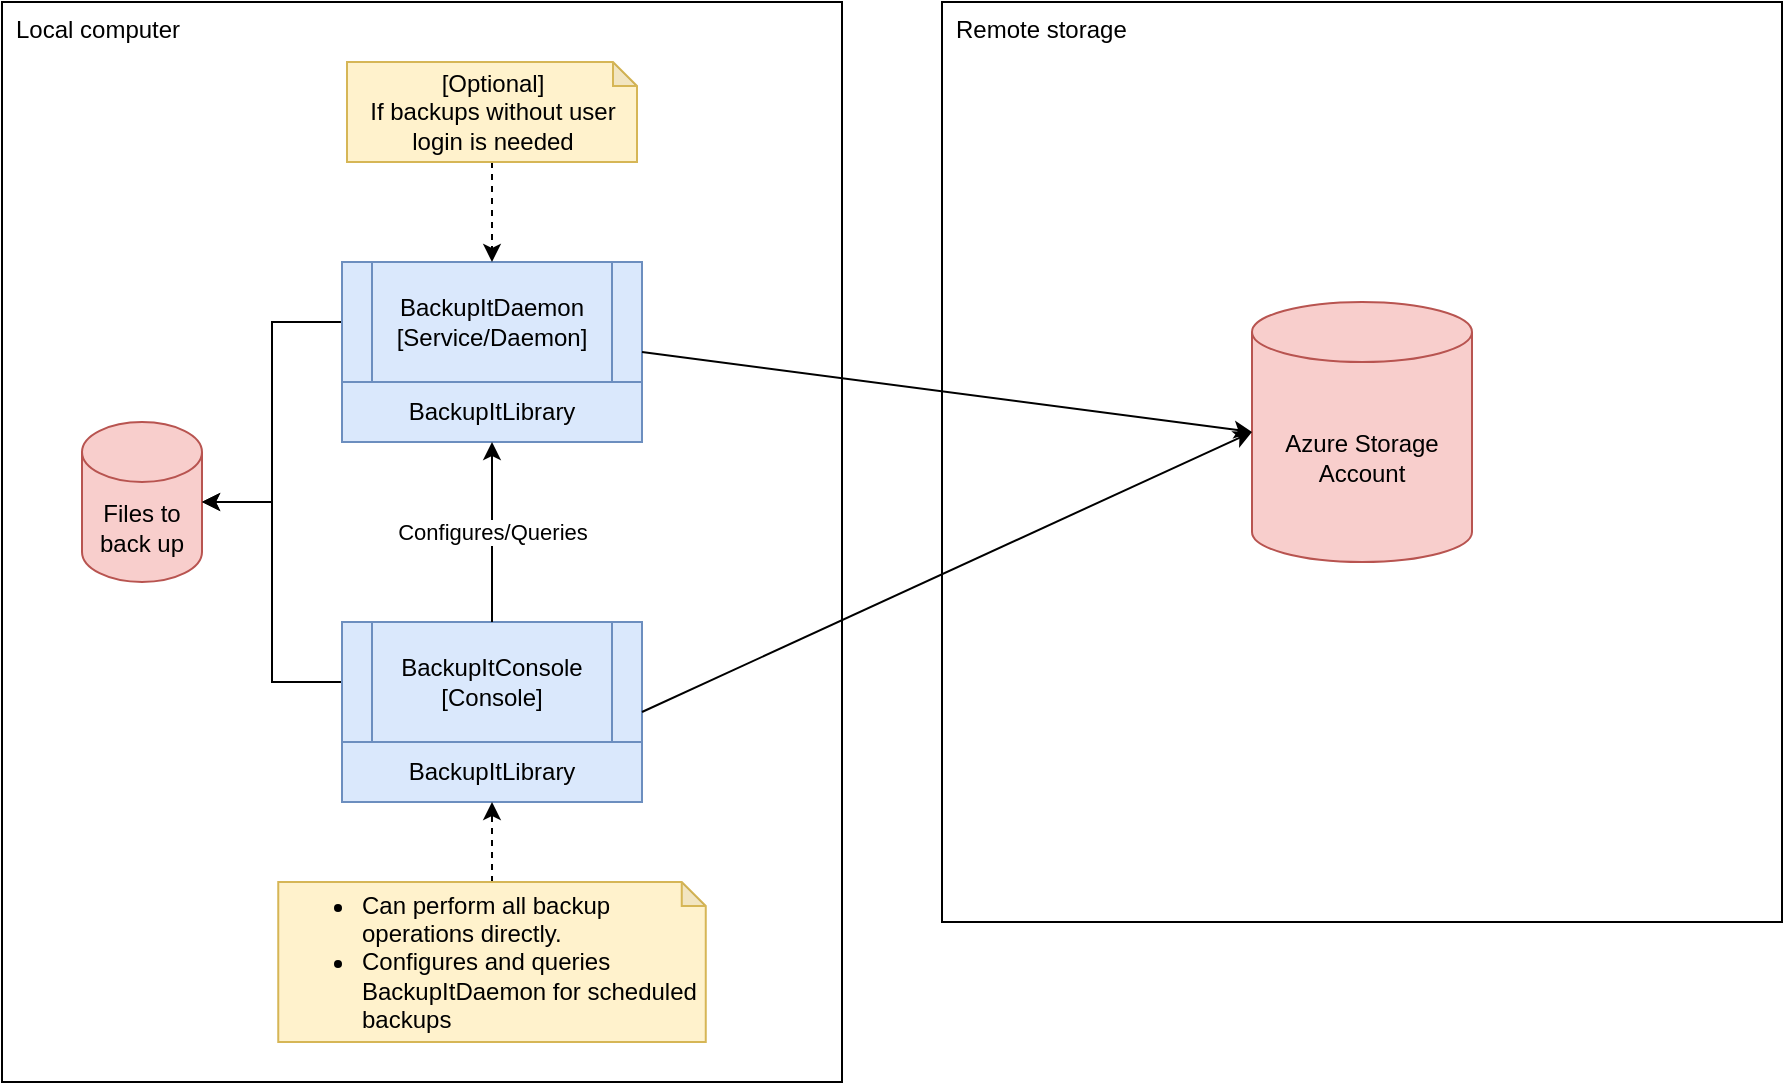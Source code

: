 <mxfile version="14.4.3" type="device" pages="3"><diagram id="nntW5OO5BdTJaV_5JfQ9" name="Context"><mxGraphModel dx="1488" dy="880" grid="1" gridSize="10" guides="1" tooltips="1" connect="1" arrows="1" fold="1" page="0" pageScale="1" pageWidth="827" pageHeight="1169" math="0" shadow="0"><root><mxCell id="7-krwF-OY0hVdK4zcEC9-0"/><mxCell id="7-krwF-OY0hVdK4zcEC9-1" parent="7-krwF-OY0hVdK4zcEC9-0"/><mxCell id="7-krwF-OY0hVdK4zcEC9-3" value="Local computer" style="rounded=0;whiteSpace=wrap;html=1;align=left;verticalAlign=top;spacingLeft=5;" parent="7-krwF-OY0hVdK4zcEC9-1" vertex="1"><mxGeometry x="-40" y="190" width="420" height="540" as="geometry"/></mxCell><mxCell id="7-krwF-OY0hVdK4zcEC9-2" value="Files to back up" style="shape=cylinder3;whiteSpace=wrap;html=1;boundedLbl=1;backgroundOutline=1;size=15;fillColor=#f8cecc;strokeColor=#b85450;" parent="7-krwF-OY0hVdK4zcEC9-1" vertex="1"><mxGeometry y="400" width="60" height="80" as="geometry"/></mxCell><mxCell id="CgcYG8dSN5rCeoKIlMai-2" style="edgeStyle=orthogonalEdgeStyle;rounded=0;orthogonalLoop=1;jettySize=auto;html=1;exitX=0;exitY=0.5;exitDx=0;exitDy=0;entryX=1;entryY=0.5;entryDx=0;entryDy=0;entryPerimeter=0;" parent="7-krwF-OY0hVdK4zcEC9-1" source="CgcYG8dSN5rCeoKIlMai-0" target="7-krwF-OY0hVdK4zcEC9-2" edge="1"><mxGeometry relative="1" as="geometry"/></mxCell><mxCell id="CgcYG8dSN5rCeoKIlMai-3" style="edgeStyle=orthogonalEdgeStyle;rounded=0;orthogonalLoop=1;jettySize=auto;html=1;exitX=0;exitY=0.5;exitDx=0;exitDy=0;entryX=1;entryY=0.5;entryDx=0;entryDy=0;entryPerimeter=0;" parent="7-krwF-OY0hVdK4zcEC9-1" source="CgcYG8dSN5rCeoKIlMai-1" target="7-krwF-OY0hVdK4zcEC9-2" edge="1"><mxGeometry relative="1" as="geometry"/></mxCell><mxCell id="CgcYG8dSN5rCeoKIlMai-6" value="" style="group" parent="7-krwF-OY0hVdK4zcEC9-1" vertex="1" connectable="0"><mxGeometry x="130" y="500" width="150" height="90" as="geometry"/></mxCell><mxCell id="CgcYG8dSN5rCeoKIlMai-1" value="BackupItConsole&lt;br&gt;[Console]" style="shape=process;whiteSpace=wrap;html=1;backgroundOutline=1;align=center;fillColor=#dae8fc;strokeColor=#6c8ebf;" parent="CgcYG8dSN5rCeoKIlMai-6" vertex="1"><mxGeometry width="150" height="60" as="geometry"/></mxCell><mxCell id="CgcYG8dSN5rCeoKIlMai-4" value="BackupItLibrary" style="rounded=0;whiteSpace=wrap;html=1;align=center;fillColor=#dae8fc;strokeColor=#6c8ebf;" parent="CgcYG8dSN5rCeoKIlMai-6" vertex="1"><mxGeometry y="60" width="150" height="30" as="geometry"/></mxCell><mxCell id="CgcYG8dSN5rCeoKIlMai-7" value="" style="group;fillColor=#dae8fc;strokeColor=#6c8ebf;" parent="7-krwF-OY0hVdK4zcEC9-1" vertex="1" connectable="0"><mxGeometry x="130" y="320" width="150" height="90" as="geometry"/></mxCell><mxCell id="CgcYG8dSN5rCeoKIlMai-0" value="BackupItDaemon [Service/Daemon]" style="shape=process;whiteSpace=wrap;html=1;backgroundOutline=1;align=center;fillColor=#dae8fc;strokeColor=#6c8ebf;" parent="CgcYG8dSN5rCeoKIlMai-7" vertex="1"><mxGeometry width="150" height="60" as="geometry"/></mxCell><mxCell id="CgcYG8dSN5rCeoKIlMai-5" value="BackupItLibrary" style="rounded=0;whiteSpace=wrap;html=1;align=center;fillColor=#dae8fc;strokeColor=#6c8ebf;" parent="CgcYG8dSN5rCeoKIlMai-7" vertex="1"><mxGeometry y="60" width="150" height="30" as="geometry"/></mxCell><mxCell id="CgcYG8dSN5rCeoKIlMai-8" value="Configures/Queries" style="edgeStyle=orthogonalEdgeStyle;rounded=0;orthogonalLoop=1;jettySize=auto;html=1;exitX=0.5;exitY=0;exitDx=0;exitDy=0;entryX=0.5;entryY=1;entryDx=0;entryDy=0;" parent="7-krwF-OY0hVdK4zcEC9-1" source="CgcYG8dSN5rCeoKIlMai-1" target="CgcYG8dSN5rCeoKIlMai-5" edge="1"><mxGeometry relative="1" as="geometry"/></mxCell><mxCell id="hyaYR1B-cF99py0MgaeX-1" style="edgeStyle=orthogonalEdgeStyle;rounded=0;orthogonalLoop=1;jettySize=auto;html=1;exitX=0.5;exitY=1;exitDx=0;exitDy=0;exitPerimeter=0;entryX=0.5;entryY=0;entryDx=0;entryDy=0;dashed=1;" parent="7-krwF-OY0hVdK4zcEC9-1" source="hyaYR1B-cF99py0MgaeX-0" target="CgcYG8dSN5rCeoKIlMai-0" edge="1"><mxGeometry relative="1" as="geometry"/></mxCell><mxCell id="hyaYR1B-cF99py0MgaeX-0" value="[Optional]&lt;br&gt;If backups without user login is needed" style="shape=note;whiteSpace=wrap;html=1;backgroundOutline=1;darkOpacity=0.05;align=center;size=12;fillColor=#fff2cc;strokeColor=#d6b656;" parent="7-krwF-OY0hVdK4zcEC9-1" vertex="1"><mxGeometry x="132.5" y="220" width="145" height="50" as="geometry"/></mxCell><mxCell id="hyaYR1B-cF99py0MgaeX-2" value="Remote storage" style="rounded=0;whiteSpace=wrap;html=1;align=left;verticalAlign=top;spacingLeft=5;" parent="7-krwF-OY0hVdK4zcEC9-1" vertex="1"><mxGeometry x="430" y="190" width="420" height="460" as="geometry"/></mxCell><mxCell id="hyaYR1B-cF99py0MgaeX-3" value="Azure Storage Account" style="shape=cylinder3;whiteSpace=wrap;html=1;boundedLbl=1;backgroundOutline=1;size=15;fillColor=#f8cecc;strokeColor=#b85450;" parent="7-krwF-OY0hVdK4zcEC9-1" vertex="1"><mxGeometry x="585" y="340" width="110" height="130" as="geometry"/></mxCell><mxCell id="hyaYR1B-cF99py0MgaeX-4" style="rounded=0;orthogonalLoop=1;jettySize=auto;html=1;exitX=1;exitY=0.75;exitDx=0;exitDy=0;entryX=0;entryY=0.5;entryDx=0;entryDy=0;entryPerimeter=0;" parent="7-krwF-OY0hVdK4zcEC9-1" source="CgcYG8dSN5rCeoKIlMai-0" target="hyaYR1B-cF99py0MgaeX-3" edge="1"><mxGeometry relative="1" as="geometry"/></mxCell><mxCell id="hyaYR1B-cF99py0MgaeX-5" style="rounded=0;orthogonalLoop=1;jettySize=auto;html=1;exitX=1;exitY=0.75;exitDx=0;exitDy=0;entryX=0;entryY=0.5;entryDx=0;entryDy=0;entryPerimeter=0;" parent="7-krwF-OY0hVdK4zcEC9-1" source="CgcYG8dSN5rCeoKIlMai-1" target="hyaYR1B-cF99py0MgaeX-3" edge="1"><mxGeometry relative="1" as="geometry"/></mxCell><mxCell id="hyaYR1B-cF99py0MgaeX-7" style="edgeStyle=none;rounded=0;orthogonalLoop=1;jettySize=auto;html=1;exitX=0.5;exitY=0;exitDx=0;exitDy=0;exitPerimeter=0;dashed=1;" parent="7-krwF-OY0hVdK4zcEC9-1" source="hyaYR1B-cF99py0MgaeX-6" target="CgcYG8dSN5rCeoKIlMai-4" edge="1"><mxGeometry relative="1" as="geometry"/></mxCell><mxCell id="hyaYR1B-cF99py0MgaeX-6" value="&lt;ul&gt;&lt;li&gt;Can perform all backup operations directly.&amp;nbsp;&lt;/li&gt;&lt;li&gt;Configures and queries BackupItDaemon for scheduled backups&lt;/li&gt;&lt;/ul&gt;" style="shape=note;whiteSpace=wrap;html=1;backgroundOutline=1;darkOpacity=0.05;align=left;size=12;fillColor=#fff2cc;strokeColor=#d6b656;" parent="7-krwF-OY0hVdK4zcEC9-1" vertex="1"><mxGeometry x="98.13" y="630" width="213.75" height="80" as="geometry"/></mxCell></root></mxGraphModel></diagram><diagram id="C5RBs43oDa-KdzZeNtuy" name="Sync Model"><mxGraphModel dx="1088" dy="2080" grid="1" gridSize="10" guides="1" tooltips="1" connect="1" arrows="1" fold="1" page="0" pageScale="1" pageWidth="827" pageHeight="1169" math="0" shadow="0"><root><mxCell id="WIyWlLk6GJQsqaUBKTNV-0"/><mxCell id="WIyWlLk6GJQsqaUBKTNV-1" style="" parent="WIyWlLk6GJQsqaUBKTNV-0"/><mxCell id="CwTh1wsardkv9zzRW6if-26" value="&lt;b&gt;.backupit&lt;/b&gt;&lt;br&gt;[hidden directory]" style="rounded=0;whiteSpace=wrap;html=1;verticalAlign=top;align=left;spacingLeft=5;" parent="WIyWlLk6GJQsqaUBKTNV-1" vertex="1"><mxGeometry x="735" y="-70" width="1115" height="1030" as="geometry"/></mxCell><mxCell id="CPcKG8E8ey2tN4Ew_eri-1" value="&lt;b&gt;&amp;lt;central service location&amp;gt;&lt;/b&gt;&lt;br&gt;[directory]" style="rounded=0;whiteSpace=wrap;html=1;verticalAlign=top;align=left;spacingLeft=5;" parent="WIyWlLk6GJQsqaUBKTNV-1" vertex="1"><mxGeometry x="735" y="-1000" width="1070" height="920" as="geometry"/></mxCell><mxCell id="0gyzHP7aIEYUecN8UcqQ-0" value="" style="group" parent="WIyWlLk6GJQsqaUBKTNV-1" vertex="1" connectable="0"><mxGeometry x="965" y="-510" width="300" height="270" as="geometry"/></mxCell><mxCell id="0gyzHP7aIEYUecN8UcqQ-1" value="DirectoryChanges" style="swimlane;fontStyle=0;childLayout=stackLayout;horizontal=1;startSize=26;fillColor=none;horizontalStack=0;resizeParent=1;resizeParentMax=0;resizeLast=0;collapsible=1;marginBottom=0;" parent="0gyzHP7aIEYUecN8UcqQ-0" vertex="1"><mxGeometry width="267.826" height="390" as="geometry"><mxRectangle x="190" y="540" width="50" height="26" as="alternateBounds"/></mxGeometry></mxCell><mxCell id="0gyzHP7aIEYUecN8UcqQ-5" value="Directories {" style="text;strokeColor=none;fillColor=none;align=left;verticalAlign=top;spacingLeft=4;spacingRight=4;overflow=hidden;rotatable=0;points=[[0,0.5],[1,0.5]];portConstraint=eastwest;" parent="0gyzHP7aIEYUecN8UcqQ-1" vertex="1"><mxGeometry y="26" width="267.826" height="26" as="geometry"/></mxCell><mxCell id="0gyzHP7aIEYUecN8UcqQ-6" value="   Directory {" style="text;strokeColor=none;fillColor=none;align=left;verticalAlign=top;spacingLeft=4;spacingRight=4;overflow=hidden;rotatable=0;points=[[0,0.5],[1,0.5]];portConstraint=eastwest;" parent="0gyzHP7aIEYUecN8UcqQ-1" vertex="1"><mxGeometry y="52" width="267.826" height="26" as="geometry"/></mxCell><mxCell id="0gyzHP7aIEYUecN8UcqQ-7" value="      Path: &lt;DirectoryPath&gt;" style="text;strokeColor=none;fillColor=none;align=left;verticalAlign=top;spacingLeft=4;spacingRight=4;overflow=hidden;rotatable=0;points=[[0,0.5],[1,0.5]];portConstraint=eastwest;" parent="0gyzHP7aIEYUecN8UcqQ-1" vertex="1"><mxGeometry y="78" width="267.826" height="26" as="geometry"/></mxCell><mxCell id="0gyzHP7aIEYUecN8UcqQ-8" value="      Change: &lt;Added/Removed/Modified&gt;" style="text;strokeColor=none;fillColor=none;align=left;verticalAlign=top;spacingLeft=4;spacingRight=4;overflow=hidden;rotatable=0;points=[[0,0.5],[1,0.5]];portConstraint=eastwest;" parent="0gyzHP7aIEYUecN8UcqQ-1" vertex="1"><mxGeometry y="104" width="267.826" height="26" as="geometry"/></mxCell><mxCell id="0gyzHP7aIEYUecN8UcqQ-14" value="      Files {" style="text;strokeColor=none;fillColor=none;align=left;verticalAlign=top;spacingLeft=4;spacingRight=4;overflow=hidden;rotatable=0;points=[[0,0.5],[1,0.5]];portConstraint=eastwest;" parent="0gyzHP7aIEYUecN8UcqQ-1" vertex="1"><mxGeometry y="130" width="267.826" height="26" as="geometry"/></mxCell><mxCell id="0gyzHP7aIEYUecN8UcqQ-17" value="         File {" style="text;strokeColor=none;fillColor=none;align=left;verticalAlign=top;spacingLeft=4;spacingRight=4;overflow=hidden;rotatable=0;points=[[0,0.5],[1,0.5]];portConstraint=eastwest;" parent="0gyzHP7aIEYUecN8UcqQ-1" vertex="1"><mxGeometry y="156" width="267.826" height="26" as="geometry"/></mxCell><mxCell id="0gyzHP7aIEYUecN8UcqQ-11" value="            FileName: &lt;FileName&gt;" style="text;strokeColor=none;fillColor=none;align=left;verticalAlign=top;spacingLeft=4;spacingRight=4;overflow=hidden;rotatable=0;points=[[0,0.5],[1,0.5]];portConstraint=eastwest;" parent="0gyzHP7aIEYUecN8UcqQ-1" vertex="1"><mxGeometry y="182" width="267.826" height="26" as="geometry"/></mxCell><mxCell id="0gyzHP7aIEYUecN8UcqQ-16" value="            Change: &lt;Added/Removed/Modified&gt;" style="text;strokeColor=none;fillColor=none;align=left;verticalAlign=top;spacingLeft=4;spacingRight=4;overflow=hidden;rotatable=0;points=[[0,0.5],[1,0.5]];portConstraint=eastwest;" parent="0gyzHP7aIEYUecN8UcqQ-1" vertex="1"><mxGeometry y="208" width="267.826" height="26" as="geometry"/></mxCell><mxCell id="0gyzHP7aIEYUecN8UcqQ-18" value="         }" style="text;strokeColor=none;fillColor=none;align=left;verticalAlign=top;spacingLeft=4;spacingRight=4;overflow=hidden;rotatable=0;points=[[0,0.5],[1,0.5]];portConstraint=eastwest;" parent="0gyzHP7aIEYUecN8UcqQ-1" vertex="1"><mxGeometry y="234" width="267.826" height="26" as="geometry"/></mxCell><mxCell id="0gyzHP7aIEYUecN8UcqQ-20" value="         File { ... }" style="text;strokeColor=none;fillColor=none;align=left;verticalAlign=top;spacingLeft=4;spacingRight=4;overflow=hidden;rotatable=0;points=[[0,0.5],[1,0.5]];portConstraint=eastwest;" parent="0gyzHP7aIEYUecN8UcqQ-1" vertex="1"><mxGeometry y="260" width="267.826" height="26" as="geometry"/></mxCell><mxCell id="0gyzHP7aIEYUecN8UcqQ-15" value="      }" style="text;strokeColor=none;fillColor=none;align=left;verticalAlign=top;spacingLeft=4;spacingRight=4;overflow=hidden;rotatable=0;points=[[0,0.5],[1,0.5]];portConstraint=eastwest;" parent="0gyzHP7aIEYUecN8UcqQ-1" vertex="1"><mxGeometry y="286" width="267.826" height="26" as="geometry"/></mxCell><mxCell id="0gyzHP7aIEYUecN8UcqQ-19" value="   }" style="text;strokeColor=none;fillColor=none;align=left;verticalAlign=top;spacingLeft=4;spacingRight=4;overflow=hidden;rotatable=0;points=[[0,0.5],[1,0.5]];portConstraint=eastwest;" parent="0gyzHP7aIEYUecN8UcqQ-1" vertex="1"><mxGeometry y="312" width="267.826" height="26" as="geometry"/></mxCell><mxCell id="0gyzHP7aIEYUecN8UcqQ-12" value="   Directory { ... }" style="text;strokeColor=none;fillColor=none;align=left;verticalAlign=top;spacingLeft=4;spacingRight=4;overflow=hidden;rotatable=0;points=[[0,0.5],[1,0.5]];portConstraint=eastwest;" parent="0gyzHP7aIEYUecN8UcqQ-1" vertex="1"><mxGeometry y="338" width="267.826" height="26" as="geometry"/></mxCell><mxCell id="0gyzHP7aIEYUecN8UcqQ-13" value="}" style="text;strokeColor=none;fillColor=none;align=left;verticalAlign=top;spacingLeft=4;spacingRight=4;overflow=hidden;rotatable=0;points=[[0,0.5],[1,0.5]];portConstraint=eastwest;" parent="0gyzHP7aIEYUecN8UcqQ-1" vertex="1"><mxGeometry y="364" width="267.826" height="26" as="geometry"/></mxCell><mxCell id="0gyzHP7aIEYUecN8UcqQ-22" style="edgeStyle=orthogonalEdgeStyle;rounded=0;orthogonalLoop=1;jettySize=auto;html=1;exitX=0;exitY=0;exitDx=176;exitDy=50;exitPerimeter=0;entryX=0.25;entryY=0;entryDx=0;entryDy=0;fontSize=24;dashed=1;" parent="WIyWlLk6GJQsqaUBKTNV-1" source="0gyzHP7aIEYUecN8UcqQ-21" target="0gyzHP7aIEYUecN8UcqQ-1" edge="1"><mxGeometry relative="1" as="geometry"/></mxCell><mxCell id="0gyzHP7aIEYUecN8UcqQ-21" value="&lt;b&gt;Used for:&lt;/b&gt;&lt;br&gt;- Tracks what directories and files has changed compared to Remote Storage and needs to be synced" style="shape=note;whiteSpace=wrap;html=1;backgroundOutline=1;darkOpacity=0.05;size=10;fillColor=#fff2cc;strokeColor=#d6b656;labelPosition=center;verticalLabelPosition=middle;align=left;verticalAlign=top;spacingLeft=5;" parent="WIyWlLk6GJQsqaUBKTNV-1" vertex="1"><mxGeometry x="755" y="-600" width="176" height="90" as="geometry"/></mxCell><mxCell id="8HYRUM1L13IBNwQUKhg1-1" style="edgeStyle=orthogonalEdgeStyle;rounded=0;orthogonalLoop=1;jettySize=auto;html=1;exitX=0.5;exitY=1;exitDx=0;exitDy=0;exitPerimeter=0;entryX=0.75;entryY=0;entryDx=0;entryDy=0;dashed=1;" parent="WIyWlLk6GJQsqaUBKTNV-1" source="8HYRUM1L13IBNwQUKhg1-0" target="0gyzHP7aIEYUecN8UcqQ-1" edge="1"><mxGeometry relative="1" as="geometry"/></mxCell><mxCell id="8HYRUM1L13IBNwQUKhg1-0" value="Persisted as the &lt;b&gt;directorychanges.backupit&lt;/b&gt;&amp;nbsp;file" style="shape=note;whiteSpace=wrap;html=1;backgroundOutline=1;darkOpacity=0.05;size=10;fillColor=#fff2cc;strokeColor=#d6b656;labelPosition=center;verticalLabelPosition=middle;align=center;verticalAlign=middle;spacingLeft=5;" parent="WIyWlLk6GJQsqaUBKTNV-1" vertex="1"><mxGeometry x="1085" y="-660" width="190" height="100" as="geometry"/></mxCell><mxCell id="i39urdcbp1cw8EJntjKb-9" value="Objects" parent="WIyWlLk6GJQsqaUBKTNV-0"/><mxCell id="CwTh1wsardkv9zzRW6if-7" style="edgeStyle=orthogonalEdgeStyle;rounded=0;orthogonalLoop=1;jettySize=auto;html=1;exitX=0.5;exitY=1;exitDx=0;exitDy=0;" parent="i39urdcbp1cw8EJntjKb-9" source="CwTh1wsardkv9zzRW6if-2" target="CwTh1wsardkv9zzRW6if-3" edge="1"><mxGeometry relative="1" as="geometry"/></mxCell><mxCell id="CwTh1wsardkv9zzRW6if-8" style="edgeStyle=orthogonalEdgeStyle;rounded=0;orthogonalLoop=1;jettySize=auto;html=1;exitX=0.5;exitY=1;exitDx=0;exitDy=0;" parent="i39urdcbp1cw8EJntjKb-9" source="CwTh1wsardkv9zzRW6if-2" target="CwTh1wsardkv9zzRW6if-4" edge="1"><mxGeometry relative="1" as="geometry"/></mxCell><mxCell id="CwTh1wsardkv9zzRW6if-2" value="root&lt;br&gt;[directory]" style="rounded=0;whiteSpace=wrap;html=1;" parent="i39urdcbp1cw8EJntjKb-9" vertex="1"><mxGeometry x="330" y="180" width="120" height="60" as="geometry"/></mxCell><mxCell id="CwTh1wsardkv9zzRW6if-3" value="subdir#1&lt;br&gt;[directory]" style="rounded=0;whiteSpace=wrap;html=1;" parent="i39urdcbp1cw8EJntjKb-9" vertex="1"><mxGeometry x="210" y="320" width="120" height="60" as="geometry"/></mxCell><mxCell id="CwTh1wsardkv9zzRW6if-9" style="edgeStyle=orthogonalEdgeStyle;rounded=0;orthogonalLoop=1;jettySize=auto;html=1;exitX=0.5;exitY=1;exitDx=0;exitDy=0;" parent="i39urdcbp1cw8EJntjKb-9" source="CwTh1wsardkv9zzRW6if-4" target="CwTh1wsardkv9zzRW6if-6" edge="1"><mxGeometry relative="1" as="geometry"/></mxCell><mxCell id="CwTh1wsardkv9zzRW6if-10" style="edgeStyle=orthogonalEdgeStyle;rounded=0;orthogonalLoop=1;jettySize=auto;html=1;exitX=0.5;exitY=1;exitDx=0;exitDy=0;entryX=0.5;entryY=0;entryDx=0;entryDy=0;" parent="i39urdcbp1cw8EJntjKb-9" source="CwTh1wsardkv9zzRW6if-4" target="CwTh1wsardkv9zzRW6if-5" edge="1"><mxGeometry relative="1" as="geometry"/></mxCell><mxCell id="CwTh1wsardkv9zzRW6if-4" value="subdir#2&lt;br&gt;[directory]" style="rounded=0;whiteSpace=wrap;html=1;" parent="i39urdcbp1cw8EJntjKb-9" vertex="1"><mxGeometry x="450" y="320" width="120" height="60" as="geometry"/></mxCell><mxCell id="CwTh1wsardkv9zzRW6if-5" value="subdir#2.2&lt;br&gt;[directory]" style="rounded=0;whiteSpace=wrap;html=1;" parent="i39urdcbp1cw8EJntjKb-9" vertex="1"><mxGeometry x="570" y="460" width="120" height="60" as="geometry"/></mxCell><mxCell id="CwTh1wsardkv9zzRW6if-6" value="subdir#2.1&lt;br&gt;[directory]" style="rounded=0;whiteSpace=wrap;html=1;" parent="i39urdcbp1cw8EJntjKb-9" vertex="1"><mxGeometry x="330" y="460" width="120" height="60" as="geometry"/></mxCell><mxCell id="CwTh1wsardkv9zzRW6if-16" style="edgeStyle=orthogonalEdgeStyle;rounded=0;orthogonalLoop=1;jettySize=auto;html=1;exitX=0;exitY=0.25;exitDx=0;exitDy=0;entryX=1;entryY=0.5;entryDx=0;entryDy=0;dashed=1;" parent="i39urdcbp1cw8EJntjKb-9" source="CwTh1wsardkv9zzRW6if-26" target="CwTh1wsardkv9zzRW6if-2" edge="1"><mxGeometry relative="1" as="geometry"/></mxCell><mxCell id="CwTh1wsardkv9zzRW6if-23" style="edgeStyle=orthogonalEdgeStyle;rounded=0;orthogonalLoop=1;jettySize=auto;html=1;exitX=0.5;exitY=1;exitDx=0;exitDy=0;exitPerimeter=0;entryX=0.25;entryY=0;entryDx=0;entryDy=0;dashed=1;" parent="i39urdcbp1cw8EJntjKb-9" source="CwTh1wsardkv9zzRW6if-21" target="CwTh1wsardkv9zzRW6if-11" edge="1"><mxGeometry relative="1" as="geometry"/></mxCell><mxCell id="CwTh1wsardkv9zzRW6if-21" value="&lt;b&gt;Used for:&lt;/b&gt;&lt;br&gt;- Detecting...&lt;br&gt;&amp;nbsp; &amp;nbsp;- Added files&lt;br&gt;&amp;nbsp; &amp;nbsp;- Removed files&lt;br&gt;&amp;nbsp; &amp;nbsp;- Renamed files&lt;br&gt;&amp;nbsp; &amp;nbsp;- Modified files" style="shape=note;whiteSpace=wrap;html=1;backgroundOutline=1;darkOpacity=0.05;size=10;fillColor=#fff2cc;strokeColor=#d6b656;labelPosition=center;verticalLabelPosition=middle;align=left;verticalAlign=top;spacingLeft=5;" parent="i39urdcbp1cw8EJntjKb-9" vertex="1"><mxGeometry x="850" y="540" width="120" height="100" as="geometry"/></mxCell><mxCell id="CwTh1wsardkv9zzRW6if-25" style="edgeStyle=orthogonalEdgeStyle;rounded=0;orthogonalLoop=1;jettySize=auto;html=1;exitX=0.5;exitY=1;exitDx=0;exitDy=0;exitPerimeter=0;entryX=0.75;entryY=0;entryDx=0;entryDy=0;dashed=1;" parent="i39urdcbp1cw8EJntjKb-9" source="CwTh1wsardkv9zzRW6if-24" target="CwTh1wsardkv9zzRW6if-11" edge="1"><mxGeometry relative="1" as="geometry"/></mxCell><mxCell id="CwTh1wsardkv9zzRW6if-24" value="Persisted as &lt;b&gt;directorystatus-&amp;lt;DirectoryGUID&amp;gt;.backupit&lt;/b&gt;&amp;nbsp;file" style="shape=note;whiteSpace=wrap;html=1;backgroundOutline=1;darkOpacity=0.05;size=10;fillColor=#fff2cc;strokeColor=#d6b656;labelPosition=center;verticalLabelPosition=middle;align=center;verticalAlign=middle;spacingLeft=5;" parent="i39urdcbp1cw8EJntjKb-9" vertex="1"><mxGeometry x="1030" y="540" width="190" height="100" as="geometry"/></mxCell><mxCell id="CwTh1wsardkv9zzRW6if-36" value="" style="group" parent="i39urdcbp1cw8EJntjKb-9" vertex="1" connectable="0"><mxGeometry x="880" y="680" width="210" height="270" as="geometry"/></mxCell><mxCell id="CwTh1wsardkv9zzRW6if-11" value="DirectoryStatus" style="swimlane;fontStyle=0;childLayout=stackLayout;horizontal=1;startSize=26;fillColor=none;horizontalStack=0;resizeParent=1;resizeParentMax=0;resizeLast=0;collapsible=1;marginBottom=0;" parent="CwTh1wsardkv9zzRW6if-36" vertex="1"><mxGeometry width="190" height="208" as="geometry"><mxRectangle x="190" y="540" width="50" height="26" as="alternateBounds"/></mxGeometry></mxCell><mxCell id="CwTh1wsardkv9zzRW6if-32" value="Files {" style="text;strokeColor=none;fillColor=none;align=left;verticalAlign=top;spacingLeft=4;spacingRight=4;overflow=hidden;rotatable=0;points=[[0,0.5],[1,0.5]];portConstraint=eastwest;" parent="CwTh1wsardkv9zzRW6if-11" vertex="1"><mxGeometry y="26" width="190" height="26" as="geometry"/></mxCell><mxCell id="CwTh1wsardkv9zzRW6if-13" value="   File {" style="text;strokeColor=none;fillColor=none;align=left;verticalAlign=top;spacingLeft=4;spacingRight=4;overflow=hidden;rotatable=0;points=[[0,0.5],[1,0.5]];portConstraint=eastwest;" parent="CwTh1wsardkv9zzRW6if-11" vertex="1"><mxGeometry y="52" width="190" height="26" as="geometry"/></mxCell><mxCell id="i39urdcbp1cw8EJntjKb-5" value="      Name: &lt;FileName&gt;" style="text;strokeColor=none;fillColor=none;align=left;verticalAlign=top;spacingLeft=4;spacingRight=4;overflow=hidden;rotatable=0;points=[[0,0.5],[1,0.5]];portConstraint=eastwest;" parent="CwTh1wsardkv9zzRW6if-11" vertex="1"><mxGeometry y="78" width="190" height="26" as="geometry"/></mxCell><mxCell id="i39urdcbp1cw8EJntjKb-7" value="      Hash: &lt;Checksum&gt;" style="text;strokeColor=none;fillColor=none;align=left;verticalAlign=top;spacingLeft=4;spacingRight=4;overflow=hidden;rotatable=0;points=[[0,0.5],[1,0.5]];portConstraint=eastwest;" parent="CwTh1wsardkv9zzRW6if-11" vertex="1"><mxGeometry y="104" width="190" height="26" as="geometry"/></mxCell><mxCell id="i39urdcbp1cw8EJntjKb-6" value="   }" style="text;strokeColor=none;fillColor=none;align=left;verticalAlign=top;spacingLeft=4;spacingRight=4;overflow=hidden;rotatable=0;points=[[0,0.5],[1,0.5]];portConstraint=eastwest;" parent="CwTh1wsardkv9zzRW6if-11" vertex="1"><mxGeometry y="130" width="190" height="26" as="geometry"/></mxCell><mxCell id="CwTh1wsardkv9zzRW6if-19" value="   File { ... }" style="text;strokeColor=none;fillColor=none;align=left;verticalAlign=top;spacingLeft=4;spacingRight=4;overflow=hidden;rotatable=0;points=[[0,0.5],[1,0.5]];portConstraint=eastwest;" parent="CwTh1wsardkv9zzRW6if-11" vertex="1"><mxGeometry y="156" width="190" height="26" as="geometry"/></mxCell><mxCell id="CwTh1wsardkv9zzRW6if-33" value="}" style="text;strokeColor=none;fillColor=none;align=left;verticalAlign=top;spacingLeft=4;spacingRight=4;overflow=hidden;rotatable=0;points=[[0,0.5],[1,0.5]];portConstraint=eastwest;" parent="CwTh1wsardkv9zzRW6if-11" vertex="1"><mxGeometry y="182" width="190" height="26" as="geometry"/></mxCell><mxCell id="CwTh1wsardkv9zzRW6if-39" style="edgeStyle=orthogonalEdgeStyle;rounded=0;orthogonalLoop=1;jettySize=auto;html=1;exitX=0;exitY=0.5;exitDx=0;exitDy=0;exitPerimeter=0;dashed=1;" parent="i39urdcbp1cw8EJntjKb-9" source="CwTh1wsardkv9zzRW6if-38" target="i39urdcbp1cw8EJntjKb-7" edge="1"><mxGeometry relative="1" as="geometry"/></mxCell><mxCell id="CwTh1wsardkv9zzRW6if-38" value="&lt;b&gt;FileChecksum:&lt;/b&gt;&lt;br&gt;MD5 checksum generated from combining &quot;filename&quot; with &quot;last modified&quot;" style="shape=note;whiteSpace=wrap;html=1;backgroundOutline=1;darkOpacity=0.05;size=10;fillColor=#fff2cc;strokeColor=#d6b656;labelPosition=center;verticalLabelPosition=middle;align=left;verticalAlign=top;spacingLeft=5;" parent="i39urdcbp1cw8EJntjKb-9" vertex="1"><mxGeometry x="1140" y="820" width="110" height="100" as="geometry"/></mxCell><mxCell id="CwTh1wsardkv9zzRW6if-42" value="" style="group" parent="i39urdcbp1cw8EJntjKb-9" vertex="1" connectable="0"><mxGeometry x="820" y="170" width="300" height="270" as="geometry"/></mxCell><mxCell id="CwTh1wsardkv9zzRW6if-43" value="DirectoryListing" style="swimlane;fontStyle=0;childLayout=stackLayout;horizontal=1;startSize=26;fillColor=none;horizontalStack=0;resizeParent=1;resizeParentMax=0;resizeLast=0;collapsible=1;marginBottom=0;" parent="CwTh1wsardkv9zzRW6if-42" vertex="1"><mxGeometry width="267.826" height="338" as="geometry"><mxRectangle x="190" y="540" width="50" height="26" as="alternateBounds"/></mxGeometry></mxCell><mxCell id="CwTh1wsardkv9zzRW6if-44" value="Header {" style="text;strokeColor=none;fillColor=none;align=left;verticalAlign=top;spacingLeft=4;spacingRight=4;overflow=hidden;rotatable=0;points=[[0,0.5],[1,0.5]];portConstraint=eastwest;" parent="CwTh1wsardkv9zzRW6if-43" vertex="1"><mxGeometry y="26" width="267.826" height="26" as="geometry"/></mxCell><mxCell id="CwTh1wsardkv9zzRW6if-45" value="   LastChecked: &lt;DateTime&gt;" style="text;strokeColor=none;fillColor=none;align=left;verticalAlign=top;spacingLeft=4;spacingRight=4;overflow=hidden;rotatable=0;points=[[0,0.5],[1,0.5]];portConstraint=eastwest;" parent="CwTh1wsardkv9zzRW6if-43" vertex="1"><mxGeometry y="52" width="267.826" height="26" as="geometry"/></mxCell><mxCell id="CwTh1wsardkv9zzRW6if-47" value="}" style="text;strokeColor=none;fillColor=none;align=left;verticalAlign=top;spacingLeft=4;spacingRight=4;overflow=hidden;rotatable=0;points=[[0,0.5],[1,0.5]];portConstraint=eastwest;" parent="CwTh1wsardkv9zzRW6if-43" vertex="1"><mxGeometry y="78" width="267.826" height="26" as="geometry"/></mxCell><mxCell id="CwTh1wsardkv9zzRW6if-48" value="Directories {" style="text;strokeColor=none;fillColor=none;align=left;verticalAlign=top;spacingLeft=4;spacingRight=4;overflow=hidden;rotatable=0;points=[[0,0.5],[1,0.5]];portConstraint=eastwest;" parent="CwTh1wsardkv9zzRW6if-43" vertex="1"><mxGeometry y="104" width="267.826" height="26" as="geometry"/></mxCell><mxCell id="i39urdcbp1cw8EJntjKb-0" value="   Directory {" style="text;strokeColor=none;fillColor=none;align=left;verticalAlign=top;spacingLeft=4;spacingRight=4;overflow=hidden;rotatable=0;points=[[0,0.5],[1,0.5]];portConstraint=eastwest;" parent="CwTh1wsardkv9zzRW6if-43" vertex="1"><mxGeometry y="130" width="267.826" height="26" as="geometry"/></mxCell><mxCell id="CwTh1wsardkv9zzRW6if-49" value="      Path: &lt;DirectoryPath&gt;" style="text;strokeColor=none;fillColor=none;align=left;verticalAlign=top;spacingLeft=4;spacingRight=4;overflow=hidden;rotatable=0;points=[[0,0.5],[1,0.5]];portConstraint=eastwest;" parent="CwTh1wsardkv9zzRW6if-43" vertex="1"><mxGeometry y="156" width="267.826" height="26" as="geometry"/></mxCell><mxCell id="i39urdcbp1cw8EJntjKb-2" value="      GUID: &lt;GUID&gt;" style="text;strokeColor=none;fillColor=none;align=left;verticalAlign=top;spacingLeft=4;spacingRight=4;overflow=hidden;rotatable=0;points=[[0,0.5],[1,0.5]];portConstraint=eastwest;" parent="CwTh1wsardkv9zzRW6if-43" vertex="1"><mxGeometry y="182" width="267.826" height="26" as="geometry"/></mxCell><mxCell id="i39urdcbp1cw8EJntjKb-3" value="      Hash: &lt;Checksum&gt;" style="text;strokeColor=none;fillColor=none;align=left;verticalAlign=top;spacingLeft=4;spacingRight=4;overflow=hidden;rotatable=0;points=[[0,0.5],[1,0.5]];portConstraint=eastwest;" parent="CwTh1wsardkv9zzRW6if-43" vertex="1"><mxGeometry y="208" width="267.826" height="26" as="geometry"/></mxCell><mxCell id="i39urdcbp1cw8EJntjKb-4" value="      LastChecked: &lt;DateTime&gt;" style="text;strokeColor=none;fillColor=none;align=left;verticalAlign=top;spacingLeft=4;spacingRight=4;overflow=hidden;rotatable=0;points=[[0,0.5],[1,0.5]];portConstraint=eastwest;" parent="CwTh1wsardkv9zzRW6if-43" vertex="1"><mxGeometry y="234" width="267.826" height="26" as="geometry"/></mxCell><mxCell id="i39urdcbp1cw8EJntjKb-1" value="   }," style="text;strokeColor=none;fillColor=none;align=left;verticalAlign=top;spacingLeft=4;spacingRight=4;overflow=hidden;rotatable=0;points=[[0,0.5],[1,0.5]];portConstraint=eastwest;" parent="CwTh1wsardkv9zzRW6if-43" vertex="1"><mxGeometry y="260" width="267.826" height="26" as="geometry"/></mxCell><mxCell id="i39urdcbp1cw8EJntjKb-13" value="   Directory { ... }" style="text;strokeColor=none;fillColor=none;align=left;verticalAlign=top;spacingLeft=4;spacingRight=4;overflow=hidden;rotatable=0;points=[[0,0.5],[1,0.5]];portConstraint=eastwest;" parent="CwTh1wsardkv9zzRW6if-43" vertex="1"><mxGeometry y="286" width="267.826" height="26" as="geometry"/></mxCell><mxCell id="CwTh1wsardkv9zzRW6if-52" value="}" style="text;strokeColor=none;fillColor=none;align=left;verticalAlign=top;spacingLeft=4;spacingRight=4;overflow=hidden;rotatable=0;points=[[0,0.5],[1,0.5]];portConstraint=eastwest;" parent="CwTh1wsardkv9zzRW6if-43" vertex="1"><mxGeometry y="312" width="267.826" height="26" as="geometry"/></mxCell><mxCell id="CwTh1wsardkv9zzRW6if-55" style="edgeStyle=orthogonalEdgeStyle;rounded=0;orthogonalLoop=1;jettySize=auto;html=1;dashed=1;" parent="i39urdcbp1cw8EJntjKb-9" source="CwTh1wsardkv9zzRW6if-54" target="i39urdcbp1cw8EJntjKb-3" edge="1"><mxGeometry relative="1" as="geometry"/></mxCell><mxCell id="CwTh1wsardkv9zzRW6if-54" value="&lt;b&gt;DirectoryHash:&lt;/b&gt;&lt;br&gt;MD5 checksum generated from combining the &quot;directory path&quot; with the checksum for that directory" style="shape=note;whiteSpace=wrap;html=1;backgroundOutline=1;darkOpacity=0.05;size=10;fillColor=#fff2cc;strokeColor=#d6b656;labelPosition=center;verticalLabelPosition=middle;align=left;verticalAlign=top;spacingLeft=5;" parent="i39urdcbp1cw8EJntjKb-9" vertex="1"><mxGeometry x="1170" y="375" width="130" height="115" as="geometry"/></mxCell><mxCell id="CwTh1wsardkv9zzRW6if-57" style="edgeStyle=orthogonalEdgeStyle;rounded=0;orthogonalLoop=1;jettySize=auto;html=1;exitX=0;exitY=0.5;exitDx=0;exitDy=0;exitPerimeter=0;dashed=1;" parent="i39urdcbp1cw8EJntjKb-9" source="CwTh1wsardkv9zzRW6if-56" target="i39urdcbp1cw8EJntjKb-2" edge="1"><mxGeometry relative="1" as="geometry"/></mxCell><mxCell id="CwTh1wsardkv9zzRW6if-56" value="&lt;b&gt;DirectoryGUID:&lt;/b&gt;&lt;br&gt;Random GUID assigned to the directory when first scanned. Used to identify correct &lt;b&gt;DirectoryStatus&lt;/b&gt;&amp;nbsp;file" style="shape=note;whiteSpace=wrap;html=1;backgroundOutline=1;darkOpacity=0.05;size=10;fillColor=#fff2cc;strokeColor=#d6b656;labelPosition=center;verticalLabelPosition=middle;align=left;verticalAlign=top;spacingLeft=5;" parent="i39urdcbp1cw8EJntjKb-9" vertex="1"><mxGeometry x="1170" y="160" width="130" height="115" as="geometry"/></mxCell><mxCell id="CwTh1wsardkv9zzRW6if-59" style="edgeStyle=orthogonalEdgeStyle;rounded=0;orthogonalLoop=1;jettySize=auto;html=1;exitX=0.5;exitY=1;exitDx=0;exitDy=0;exitPerimeter=0;dashed=1;entryX=0.75;entryY=0;entryDx=0;entryDy=0;" parent="i39urdcbp1cw8EJntjKb-9" source="CwTh1wsardkv9zzRW6if-58" target="CwTh1wsardkv9zzRW6if-43" edge="1"><mxGeometry relative="1" as="geometry"/></mxCell><mxCell id="CwTh1wsardkv9zzRW6if-58" value="Persisted as the &lt;b&gt;directorylisting.backupit&lt;/b&gt;&amp;nbsp;file" style="shape=note;whiteSpace=wrap;html=1;backgroundOutline=1;darkOpacity=0.05;size=10;fillColor=#fff2cc;strokeColor=#d6b656;labelPosition=center;verticalLabelPosition=middle;align=center;verticalAlign=middle;spacingLeft=5;" parent="i39urdcbp1cw8EJntjKb-9" vertex="1"><mxGeometry x="1040" y="10" width="190" height="100" as="geometry"/></mxCell><mxCell id="CwTh1wsardkv9zzRW6if-61" style="edgeStyle=orthogonalEdgeStyle;rounded=0;orthogonalLoop=1;jettySize=auto;html=1;exitX=0.5;exitY=1;exitDx=0;exitDy=0;exitPerimeter=0;entryX=0.25;entryY=0;entryDx=0;entryDy=0;dashed=1;" parent="i39urdcbp1cw8EJntjKb-9" source="CwTh1wsardkv9zzRW6if-60" target="CwTh1wsardkv9zzRW6if-43" edge="1"><mxGeometry relative="1" as="geometry"/></mxCell><mxCell id="CwTh1wsardkv9zzRW6if-60" value="&lt;b&gt;Used for:&lt;/b&gt;&lt;br&gt;- Detecting...&lt;br&gt;&amp;nbsp; &amp;nbsp;- Added directories&lt;br&gt;&amp;nbsp; &amp;nbsp;- Removed directories&lt;br&gt;&amp;nbsp; &amp;nbsp;- Renamed directories&lt;br&gt;&amp;nbsp; &amp;nbsp;- Directories with file changes" style="shape=note;whiteSpace=wrap;html=1;backgroundOutline=1;darkOpacity=0.05;size=10;fillColor=#fff2cc;strokeColor=#d6b656;labelPosition=center;verticalLabelPosition=middle;align=left;verticalAlign=top;spacingLeft=5;" parent="i39urdcbp1cw8EJntjKb-9" vertex="1"><mxGeometry x="780" y="10" width="180" height="100" as="geometry"/></mxCell><mxCell id="CPcKG8E8ey2tN4Ew_eri-2" value="" style="group" parent="i39urdcbp1cw8EJntjKb-9" vertex="1" connectable="0"><mxGeometry x="1165" y="-360" width="200" height="260" as="geometry"/></mxCell><mxCell id="CPcKG8E8ey2tN4Ew_eri-3" value="ManagedDirectories" style="swimlane;fontStyle=0;childLayout=stackLayout;horizontal=1;startSize=26;fillColor=none;horizontalStack=0;resizeParent=1;resizeParentMax=0;resizeLast=0;collapsible=1;marginBottom=0;" parent="CPcKG8E8ey2tN4Ew_eri-2" vertex="1"><mxGeometry x="-340" y="-460" width="200" height="176.222" as="geometry"><mxRectangle x="190" y="540" width="50" height="26" as="alternateBounds"/></mxGeometry></mxCell><mxCell id="CPcKG8E8ey2tN4Ew_eri-7" value="Directories {" style="text;strokeColor=none;fillColor=none;align=left;verticalAlign=top;spacingLeft=4;spacingRight=4;overflow=hidden;rotatable=0;points=[[0,0.5],[1,0.5]];portConstraint=eastwest;" parent="CPcKG8E8ey2tN4Ew_eri-3" vertex="1"><mxGeometry y="26" width="200" height="25.037" as="geometry"/></mxCell><mxCell id="CPcKG8E8ey2tN4Ew_eri-8" value="   Directory {" style="text;strokeColor=none;fillColor=none;align=left;verticalAlign=top;spacingLeft=4;spacingRight=4;overflow=hidden;rotatable=0;points=[[0,0.5],[1,0.5]];portConstraint=eastwest;" parent="CPcKG8E8ey2tN4Ew_eri-3" vertex="1"><mxGeometry y="51.037" width="200" height="25.037" as="geometry"/></mxCell><mxCell id="CPcKG8E8ey2tN4Ew_eri-9" value="      RootPath: &lt;DirectoryPath&gt;" style="text;strokeColor=none;fillColor=none;align=left;verticalAlign=top;spacingLeft=4;spacingRight=4;overflow=hidden;rotatable=0;points=[[0,0.5],[1,0.5]];portConstraint=eastwest;" parent="CPcKG8E8ey2tN4Ew_eri-3" vertex="1"><mxGeometry y="76.074" width="200" height="25.037" as="geometry"/></mxCell><mxCell id="CPcKG8E8ey2tN4Ew_eri-13" value="   }," style="text;strokeColor=none;fillColor=none;align=left;verticalAlign=top;spacingLeft=4;spacingRight=4;overflow=hidden;rotatable=0;points=[[0,0.5],[1,0.5]];portConstraint=eastwest;" parent="CPcKG8E8ey2tN4Ew_eri-3" vertex="1"><mxGeometry y="101.111" width="200" height="25.037" as="geometry"/></mxCell><mxCell id="CPcKG8E8ey2tN4Ew_eri-14" value="   Directory { ... }" style="text;strokeColor=none;fillColor=none;align=left;verticalAlign=top;spacingLeft=4;spacingRight=4;overflow=hidden;rotatable=0;points=[[0,0.5],[1,0.5]];portConstraint=eastwest;" parent="CPcKG8E8ey2tN4Ew_eri-3" vertex="1"><mxGeometry y="126.148" width="200" height="25.037" as="geometry"/></mxCell><mxCell id="CPcKG8E8ey2tN4Ew_eri-15" value="}" style="text;strokeColor=none;fillColor=none;align=left;verticalAlign=top;spacingLeft=4;spacingRight=4;overflow=hidden;rotatable=0;points=[[0,0.5],[1,0.5]];portConstraint=eastwest;" parent="CPcKG8E8ey2tN4Ew_eri-3" vertex="1"><mxGeometry y="151.185" width="200" height="25.037" as="geometry"/></mxCell><mxCell id="CPcKG8E8ey2tN4Ew_eri-18" style="edgeStyle=orthogonalEdgeStyle;rounded=0;orthogonalLoop=1;jettySize=auto;html=1;entryX=0.25;entryY=0;entryDx=0;entryDy=0;dashed=1;" parent="i39urdcbp1cw8EJntjKb-9" source="CPcKG8E8ey2tN4Ew_eri-17" target="CPcKG8E8ey2tN4Ew_eri-3" edge="1"><mxGeometry relative="1" as="geometry"/></mxCell><mxCell id="CPcKG8E8ey2tN4Ew_eri-17" value="&lt;b&gt;Used for:&lt;/b&gt;&lt;br&gt;- Keeping track of what directories are managed by the Backup-it solution" style="shape=note;whiteSpace=wrap;html=1;backgroundOutline=1;darkOpacity=0.05;size=10;fillColor=#fff2cc;strokeColor=#d6b656;labelPosition=center;verticalLabelPosition=middle;align=left;verticalAlign=top;spacingLeft=5;" parent="i39urdcbp1cw8EJntjKb-9" vertex="1"><mxGeometry x="835" y="-940" width="176" height="70" as="geometry"/></mxCell><mxCell id="CPcKG8E8ey2tN4Ew_eri-20" style="edgeStyle=orthogonalEdgeStyle;rounded=0;orthogonalLoop=1;jettySize=auto;html=1;exitX=0.5;exitY=1;exitDx=0;exitDy=0;exitPerimeter=0;entryX=0.75;entryY=0;entryDx=0;entryDy=0;dashed=1;" parent="i39urdcbp1cw8EJntjKb-9" source="CPcKG8E8ey2tN4Ew_eri-19" target="CPcKG8E8ey2tN4Ew_eri-3" edge="1"><mxGeometry relative="1" as="geometry"/></mxCell><mxCell id="CPcKG8E8ey2tN4Ew_eri-19" value="Persisted as the &lt;b&gt;manageddirectories.backupit&lt;/b&gt;&amp;nbsp;file" style="shape=note;whiteSpace=wrap;html=1;backgroundOutline=1;darkOpacity=0.05;size=10;fillColor=#fff2cc;strokeColor=#d6b656;labelPosition=center;verticalLabelPosition=middle;align=center;verticalAlign=middle;spacingLeft=5;" parent="i39urdcbp1cw8EJntjKb-9" vertex="1"><mxGeometry x="1045" y="-970" width="190" height="100" as="geometry"/></mxCell></root></mxGraphModel></diagram><diagram id="fL9bSDdwp-YJo3F15Clt" name="Sync Flowchart"><mxGraphModel dx="2688" dy="1280" grid="1" gridSize="10" guides="1" tooltips="1" connect="1" arrows="1" fold="1" page="0" pageScale="1" pageWidth="827" pageHeight="1169" math="0" shadow="0"><root><mxCell id="hCRnrGNzQKhylWNZ50mD-0"/><mxCell id="hCRnrGNzQKhylWNZ50mD-1" parent="hCRnrGNzQKhylWNZ50mD-0"/><mxCell id="hCRnrGNzQKhylWNZ50mD-2" value="End" style="strokeWidth=2;html=1;shape=mxgraph.flowchart.terminator;whiteSpace=wrap;" parent="hCRnrGNzQKhylWNZ50mD-1" vertex="1"><mxGeometry x="220" y="500" width="100" height="60" as="geometry"/></mxCell><mxCell id="S0nlw1VkeWl_hKMOLh9E-0" style="edgeStyle=orthogonalEdgeStyle;rounded=0;orthogonalLoop=1;jettySize=auto;html=1;exitX=0.5;exitY=1;exitDx=0;exitDy=0;exitPerimeter=0;fontSize=24;" parent="hCRnrGNzQKhylWNZ50mD-1" source="hCRnrGNzQKhylWNZ50mD-3" target="xcy41GJs3E2Dr_DdZvEH-2" edge="1"><mxGeometry relative="1" as="geometry"/></mxCell><mxCell id="hCRnrGNzQKhylWNZ50mD-3" value="Start" style="strokeWidth=2;html=1;shape=mxgraph.flowchart.start_2;whiteSpace=wrap;" parent="hCRnrGNzQKhylWNZ50mD-1" vertex="1"><mxGeometry x="220" y="60" width="100" height="100" as="geometry"/></mxCell><mxCell id="gBaPkVmgsR3wlECjP_0H-1" style="edgeStyle=orthogonalEdgeStyle;rounded=0;orthogonalLoop=1;jettySize=auto;html=1;" parent="hCRnrGNzQKhylWNZ50mD-1" source="gBaPkVmgsR3wlECjP_0H-0" target="hCRnrGNzQKhylWNZ50mD-3" edge="1"><mxGeometry relative="1" as="geometry"/></mxCell><mxCell id="gBaPkVmgsR3wlECjP_0H-0" value="TimerTrigger" style="shape=collate;whiteSpace=wrap;html=1;verticalAlign=top;spacingTop=-23;" parent="hCRnrGNzQKhylWNZ50mD-1" vertex="1"><mxGeometry x="250" y="-60" width="40" height="40" as="geometry"/></mxCell><mxCell id="4cCofBa50-lMqA5s3-7V-17" style="edgeStyle=orthogonalEdgeStyle;rounded=0;orthogonalLoop=1;jettySize=auto;html=1;exitX=0.5;exitY=1;exitDx=0;exitDy=0;entryX=0.5;entryY=0;entryDx=0;entryDy=0;fontSize=12;" parent="hCRnrGNzQKhylWNZ50mD-1" source="xcy41GJs3E2Dr_DdZvEH-1" target="4cCofBa50-lMqA5s3-7V-16" edge="1"><mxGeometry relative="1" as="geometry"/></mxCell><mxCell id="xcy41GJs3E2Dr_DdZvEH-1" value="Read&amp;nbsp;&lt;b&gt;DirectoryListing &lt;/b&gt;file" style="rounded=1;whiteSpace=wrap;html=1;absoluteArcSize=1;arcSize=14;strokeWidth=2;" parent="hCRnrGNzQKhylWNZ50mD-1" vertex="1"><mxGeometry x="367.5" y="360" width="170" height="30" as="geometry"/></mxCell><mxCell id="S0nlw1VkeWl_hKMOLh9E-1" style="edgeStyle=orthogonalEdgeStyle;rounded=0;orthogonalLoop=1;jettySize=auto;html=1;exitX=0.5;exitY=1;exitDx=0;exitDy=0;fontSize=24;" parent="hCRnrGNzQKhylWNZ50mD-1" source="xcy41GJs3E2Dr_DdZvEH-2" target="rH0Lrt3GCf_fLJsYa010-28" edge="1"><mxGeometry relative="1" as="geometry"><mxPoint x="270" y="300" as="targetPoint"/></mxGeometry></mxCell><mxCell id="xcy41GJs3E2Dr_DdZvEH-2" value="Read&amp;nbsp;&lt;span&gt;&lt;b&gt;ManagedDirectories&lt;/b&gt;&lt;/span&gt;&lt;br&gt;&amp;nbsp;file that tracks directories that are tracked" style="rounded=1;whiteSpace=wrap;html=1;absoluteArcSize=1;arcSize=14;strokeWidth=2;" parent="hCRnrGNzQKhylWNZ50mD-1" vertex="1"><mxGeometry x="172.5" y="210" width="195" height="50" as="geometry"/></mxCell><mxCell id="RhbQ-MkjbRKna6lrYJ-a-0" value="Update Directory Checksums" style="text;html=1;strokeColor=none;fillColor=none;align=center;verticalAlign=middle;whiteSpace=wrap;rounded=0;fontSize=24;" parent="hCRnrGNzQKhylWNZ50mD-1" vertex="1"><mxGeometry x="85" y="-180" width="370" height="20" as="geometry"/></mxCell><mxCell id="4cCofBa50-lMqA5s3-7V-8" style="edgeStyle=orthogonalEdgeStyle;rounded=0;orthogonalLoop=1;jettySize=auto;html=1;exitX=1;exitY=0.5;exitDx=0;exitDy=0;fontSize=12;" parent="hCRnrGNzQKhylWNZ50mD-1" source="rH0Lrt3GCf_fLJsYa010-28" target="xcy41GJs3E2Dr_DdZvEH-1" edge="1"><mxGeometry relative="1" as="geometry"><mxPoint x="335" y="325" as="sourcePoint"/></mxGeometry></mxCell><mxCell id="4cCofBa50-lMqA5s3-7V-6" style="edgeStyle=orthogonalEdgeStyle;rounded=0;orthogonalLoop=1;jettySize=auto;html=1;exitX=0.5;exitY=1;exitDx=0;exitDy=0;entryX=0.5;entryY=0;entryDx=0;entryDy=0;fontSize=12;" parent="hCRnrGNzQKhylWNZ50mD-1" source="rLizQFVP8GekPCnCbIwF-6" target="rLizQFVP8GekPCnCbIwF-7" edge="1"><mxGeometry relative="1" as="geometry"/></mxCell><mxCell id="rLizQFVP8GekPCnCbIwF-6" value="Scan directory for files" style="rounded=1;whiteSpace=wrap;html=1;absoluteArcSize=1;arcSize=14;strokeWidth=2;" parent="hCRnrGNzQKhylWNZ50mD-1" vertex="1"><mxGeometry x="760" y="520" width="170" height="30" as="geometry"/></mxCell><mxCell id="4cCofBa50-lMqA5s3-7V-7" style="edgeStyle=orthogonalEdgeStyle;rounded=0;orthogonalLoop=1;jettySize=auto;html=1;exitX=0.5;exitY=1;exitDx=0;exitDy=0;entryX=0.5;entryY=0;entryDx=0;entryDy=0;fontSize=12;" parent="hCRnrGNzQKhylWNZ50mD-1" source="rLizQFVP8GekPCnCbIwF-7" target="rLizQFVP8GekPCnCbIwF-11" edge="1"><mxGeometry relative="1" as="geometry"/></mxCell><mxCell id="rLizQFVP8GekPCnCbIwF-7" value="Calculate directory checksum" style="rounded=1;whiteSpace=wrap;html=1;absoluteArcSize=1;arcSize=14;strokeWidth=2;" parent="hCRnrGNzQKhylWNZ50mD-1" vertex="1"><mxGeometry x="760" y="570" width="170" height="30" as="geometry"/></mxCell><mxCell id="4cCofBa50-lMqA5s3-7V-4" style="edgeStyle=orthogonalEdgeStyle;rounded=0;orthogonalLoop=1;jettySize=auto;html=1;exitX=0.5;exitY=1;exitDx=0;exitDy=0;entryX=0.5;entryY=0;entryDx=0;entryDy=0;entryPerimeter=0;fontSize=12;" parent="hCRnrGNzQKhylWNZ50mD-1" source="rLizQFVP8GekPCnCbIwF-11" target="4cCofBa50-lMqA5s3-7V-3" edge="1"><mxGeometry relative="1" as="geometry"/></mxCell><mxCell id="rLizQFVP8GekPCnCbIwF-11" value="Compare checksum with previous checksum" style="rounded=1;whiteSpace=wrap;html=1;absoluteArcSize=1;arcSize=14;strokeWidth=2;" parent="hCRnrGNzQKhylWNZ50mD-1" vertex="1"><mxGeometry x="760" y="620" width="170" height="30" as="geometry"/></mxCell><mxCell id="4cCofBa50-lMqA5s3-7V-11" value="Yes" style="edgeStyle=orthogonalEdgeStyle;rounded=0;orthogonalLoop=1;jettySize=auto;html=1;exitX=0.5;exitY=1;exitDx=0;exitDy=0;exitPerimeter=0;fontSize=12;entryX=0.5;entryY=0;entryDx=0;entryDy=0;" parent="hCRnrGNzQKhylWNZ50mD-1" source="4cCofBa50-lMqA5s3-7V-3" target="4cCofBa50-lMqA5s3-7V-10" edge="1"><mxGeometry relative="1" as="geometry"><mxPoint x="820" y="870" as="targetPoint"/></mxGeometry></mxCell><mxCell id="E7X2gQHLBKEXII21q2Jx-7" value="No" style="edgeStyle=orthogonalEdgeStyle;rounded=0;orthogonalLoop=1;jettySize=auto;html=1;exitX=1;exitY=0.5;exitDx=0;exitDy=0;exitPerimeter=0;entryX=0.5;entryY=0;entryDx=0;entryDy=0;fontSize=12;" parent="hCRnrGNzQKhylWNZ50mD-1" source="4cCofBa50-lMqA5s3-7V-3" target="E7X2gQHLBKEXII21q2Jx-6" edge="1"><mxGeometry relative="1" as="geometry"/></mxCell><mxCell id="4cCofBa50-lMqA5s3-7V-3" value="Equal?" style="strokeWidth=2;html=1;shape=mxgraph.flowchart.decision;whiteSpace=wrap;fontSize=12;" parent="hCRnrGNzQKhylWNZ50mD-1" vertex="1"><mxGeometry x="800" y="690" width="90" height="90" as="geometry"/></mxCell><mxCell id="4cCofBa50-lMqA5s3-7V-15" style="edgeStyle=orthogonalEdgeStyle;rounded=0;orthogonalLoop=1;jettySize=auto;html=1;exitX=0.5;exitY=1;exitDx=0;exitDy=0;fontSize=12;entryX=0.5;entryY=0;entryDx=0;entryDy=0;" parent="hCRnrGNzQKhylWNZ50mD-1" source="4cCofBa50-lMqA5s3-7V-10" target="rH0Lrt3GCf_fLJsYa010-25" edge="1"><mxGeometry relative="1" as="geometry"><mxPoint x="845" y="1250" as="sourcePoint"/><mxPoint x="845" y="1270" as="targetPoint"/></mxGeometry></mxCell><mxCell id="4cCofBa50-lMqA5s3-7V-10" value="Enumerate subdirectories" style="rounded=1;whiteSpace=wrap;html=1;absoluteArcSize=1;arcSize=14;strokeWidth=2;" parent="hCRnrGNzQKhylWNZ50mD-1" vertex="1"><mxGeometry x="760" y="1220" width="170" height="30" as="geometry"/></mxCell><mxCell id="4cCofBa50-lMqA5s3-7V-12" value="Create UpdateDirectoryChecksum worker task" style="rounded=1;whiteSpace=wrap;html=1;absoluteArcSize=1;arcSize=14;strokeWidth=2;" parent="hCRnrGNzQKhylWNZ50mD-1" vertex="1"><mxGeometry x="980" y="1265" width="170" height="60" as="geometry"/></mxCell><mxCell id="4cCofBa50-lMqA5s3-7V-14" style="edgeStyle=orthogonalEdgeStyle;rounded=0;orthogonalLoop=1;jettySize=auto;html=1;exitX=1;exitY=0.5;exitDx=0;exitDy=0;entryX=0;entryY=0.5;entryDx=0;entryDy=0;fontSize=12;" parent="hCRnrGNzQKhylWNZ50mD-1" source="rH0Lrt3GCf_fLJsYa010-25" target="4cCofBa50-lMqA5s3-7V-12" edge="1"><mxGeometry relative="1" as="geometry"><mxPoint x="910" y="1295" as="sourcePoint"/></mxGeometry></mxCell><mxCell id="4cCofBa50-lMqA5s3-7V-16" value="Create &lt;b&gt;UpdateDirectoryChecksum Task&amp;nbsp;&lt;/b&gt;for root directory" style="rounded=1;whiteSpace=wrap;html=1;absoluteArcSize=1;arcSize=14;strokeWidth=2;" parent="hCRnrGNzQKhylWNZ50mD-1" vertex="1"><mxGeometry x="367.5" y="410" width="170" height="60" as="geometry"/></mxCell><mxCell id="E7X2gQHLBKEXII21q2Jx-3" value="UpdateDirectoryChecksum Task" style="text;html=1;strokeColor=none;fillColor=none;align=center;verticalAlign=middle;whiteSpace=wrap;rounded=0;fontSize=24;" parent="hCRnrGNzQKhylWNZ50mD-1" vertex="1"><mxGeometry x="660" y="280" width="370" height="20" as="geometry"/></mxCell><mxCell id="E7X2gQHLBKEXII21q2Jx-10" style="edgeStyle=orthogonalEdgeStyle;rounded=0;orthogonalLoop=1;jettySize=auto;html=1;exitX=0.5;exitY=1;exitDx=0;exitDy=0;fontSize=12;" parent="hCRnrGNzQKhylWNZ50mD-1" source="E7X2gQHLBKEXII21q2Jx-6" target="E7X2gQHLBKEXII21q2Jx-8" edge="1"><mxGeometry relative="1" as="geometry"/></mxCell><mxCell id="E7X2gQHLBKEXII21q2Jx-6" value="Try read DirectoryStatus file" style="rounded=1;whiteSpace=wrap;html=1;absoluteArcSize=1;arcSize=14;strokeWidth=2;" parent="hCRnrGNzQKhylWNZ50mD-1" vertex="1"><mxGeometry x="1040" y="760" width="170" height="30" as="geometry"/></mxCell><mxCell id="E7X2gQHLBKEXII21q2Jx-12" value="No (first time)" style="edgeStyle=orthogonalEdgeStyle;rounded=0;orthogonalLoop=1;jettySize=auto;html=1;exitX=0.5;exitY=1;exitDx=0;exitDy=0;exitPerimeter=0;fontSize=12;" parent="hCRnrGNzQKhylWNZ50mD-1" source="E7X2gQHLBKEXII21q2Jx-8" target="E7X2gQHLBKEXII21q2Jx-11" edge="1"><mxGeometry relative="1" as="geometry"/></mxCell><mxCell id="rH0Lrt3GCf_fLJsYa010-2" value="Yes" style="edgeStyle=orthogonalEdgeStyle;rounded=0;orthogonalLoop=1;jettySize=auto;html=1;exitX=1;exitY=0.5;exitDx=0;exitDy=0;exitPerimeter=0;entryX=0.5;entryY=0;entryDx=0;entryDy=0;fontSize=12;" parent="hCRnrGNzQKhylWNZ50mD-1" source="E7X2gQHLBKEXII21q2Jx-8" target="rH0Lrt3GCf_fLJsYa010-1" edge="1"><mxGeometry relative="1" as="geometry"/></mxCell><mxCell id="E7X2gQHLBKEXII21q2Jx-8" value="Exists?" style="strokeWidth=2;html=1;shape=mxgraph.flowchart.decision;whiteSpace=wrap;fontSize=12;" parent="hCRnrGNzQKhylWNZ50mD-1" vertex="1"><mxGeometry x="1080" y="820" width="90" height="90" as="geometry"/></mxCell><mxCell id="rH0Lrt3GCf_fLJsYa010-0" style="edgeStyle=orthogonalEdgeStyle;rounded=0;orthogonalLoop=1;jettySize=auto;html=1;exitX=0.5;exitY=1;exitDx=0;exitDy=0;entryX=0.5;entryY=0;entryDx=0;entryDy=0;fontSize=12;" parent="hCRnrGNzQKhylWNZ50mD-1" source="E7X2gQHLBKEXII21q2Jx-11" target="tRdBQ2IXebytsyu_vzrE-2" edge="1"><mxGeometry relative="1" as="geometry"><mxPoint x="1125" y="1020" as="targetPoint"/><Array as="points"><mxPoint x="1125" y="1060"/><mxPoint x="1215" y="1060"/></Array></mxGeometry></mxCell><mxCell id="E7X2gQHLBKEXII21q2Jx-11" value="Add directory and all files to DirectoryChanges" style="rounded=1;whiteSpace=wrap;html=1;absoluteArcSize=1;arcSize=14;strokeWidth=2;" parent="hCRnrGNzQKhylWNZ50mD-1" vertex="1"><mxGeometry x="1040" y="970" width="170" height="30" as="geometry"/></mxCell><mxCell id="rH0Lrt3GCf_fLJsYa010-24" style="edgeStyle=orthogonalEdgeStyle;rounded=0;orthogonalLoop=1;jettySize=auto;html=1;exitX=0.5;exitY=1;exitDx=0;exitDy=0;fontSize=12;" parent="hCRnrGNzQKhylWNZ50mD-1" source="rH0Lrt3GCf_fLJsYa010-1" target="rH0Lrt3GCf_fLJsYa010-23" edge="1"><mxGeometry relative="1" as="geometry"/></mxCell><mxCell id="rH0Lrt3GCf_fLJsYa010-1" value="Compare each file checksum with DirectoryStatus" style="rounded=1;whiteSpace=wrap;html=1;absoluteArcSize=1;arcSize=14;strokeWidth=2;" parent="hCRnrGNzQKhylWNZ50mD-1" vertex="1"><mxGeometry x="1310" y="900" width="170" height="30" as="geometry"/></mxCell><mxCell id="rH0Lrt3GCf_fLJsYa010-6" value="No match (=added)" style="edgeStyle=orthogonalEdgeStyle;rounded=0;orthogonalLoop=1;jettySize=auto;html=1;exitX=1;exitY=0.5;exitDx=0;exitDy=0;fontSize=12;entryX=0;entryY=0.5;entryDx=0;entryDy=0;" parent="hCRnrGNzQKhylWNZ50mD-1" source="rH0Lrt3GCf_fLJsYa010-1" target="rH0Lrt3GCf_fLJsYa010-4" edge="1"><mxGeometry x="0.391" relative="1" as="geometry"><mxPoint x="1350" y="995" as="sourcePoint"/><mxPoint as="offset"/></mxGeometry></mxCell><mxCell id="rH0Lrt3GCf_fLJsYa010-9" value="Different checksum (=modified)" style="edgeStyle=orthogonalEdgeStyle;rounded=0;orthogonalLoop=1;jettySize=auto;html=1;exitX=1;exitY=0.5;exitDx=0;exitDy=0;fontSize=12;entryX=0;entryY=0.5;entryDx=0;entryDy=0;" parent="hCRnrGNzQKhylWNZ50mD-1" source="rH0Lrt3GCf_fLJsYa010-1" target="rH0Lrt3GCf_fLJsYa010-7" edge="1"><mxGeometry x="0.217" y="-10" relative="1" as="geometry"><mxPoint x="1440" y="995" as="sourcePoint"/><mxPoint x="-10" y="-10" as="offset"/></mxGeometry></mxCell><mxCell id="rH0Lrt3GCf_fLJsYa010-20" value="Match (=no change)" style="edgeStyle=orthogonalEdgeStyle;rounded=0;orthogonalLoop=1;jettySize=auto;html=1;exitX=1;exitY=0.5;exitDx=0;exitDy=0;entryX=0;entryY=0.5;entryDx=0;entryDy=0;fontSize=12;" parent="hCRnrGNzQKhylWNZ50mD-1" source="rH0Lrt3GCf_fLJsYa010-1" target="rH0Lrt3GCf_fLJsYa010-19" edge="1"><mxGeometry x="0.333" relative="1" as="geometry"><mxPoint x="1395" y="1040" as="sourcePoint"/><mxPoint as="offset"/></mxGeometry></mxCell><mxCell id="rH0Lrt3GCf_fLJsYa010-4" value="Add file to DirectoryChanges as &quot;added&quot;" style="rounded=1;whiteSpace=wrap;html=1;absoluteArcSize=1;arcSize=14;strokeWidth=2;" parent="hCRnrGNzQKhylWNZ50mD-1" vertex="1"><mxGeometry x="1730" y="850" width="170" height="30" as="geometry"/></mxCell><mxCell id="rH0Lrt3GCf_fLJsYa010-7" value="Add file to DirectoryChanges as &quot;modified&quot;" style="rounded=1;whiteSpace=wrap;html=1;absoluteArcSize=1;arcSize=14;strokeWidth=2;" parent="hCRnrGNzQKhylWNZ50mD-1" vertex="1"><mxGeometry x="1730" y="950" width="170" height="30" as="geometry"/></mxCell><mxCell id="rH0Lrt3GCf_fLJsYa010-12" style="edgeStyle=orthogonalEdgeStyle;rounded=0;orthogonalLoop=1;jettySize=auto;html=1;exitX=1;exitY=0.5;exitDx=0;exitDy=0;entryX=0;entryY=0.5;entryDx=0;entryDy=0;fontSize=12;" parent="hCRnrGNzQKhylWNZ50mD-1" source="rH0Lrt3GCf_fLJsYa010-23" target="rH0Lrt3GCf_fLJsYa010-11" edge="1"><mxGeometry relative="1" as="geometry"><mxPoint x="1470" y="1165" as="sourcePoint"/></mxGeometry></mxCell><mxCell id="rH0Lrt3GCf_fLJsYa010-15" style="edgeStyle=orthogonalEdgeStyle;rounded=0;orthogonalLoop=1;jettySize=auto;html=1;exitX=0.5;exitY=1;exitDx=0;exitDy=0;entryX=0.5;entryY=0;entryDx=0;entryDy=0;fontSize=12;" parent="hCRnrGNzQKhylWNZ50mD-1" source="rH0Lrt3GCf_fLJsYa010-23" target="tRdBQ2IXebytsyu_vzrE-2" edge="1"><mxGeometry relative="1" as="geometry"><mxPoint x="1395" y="1230" as="sourcePoint"/><Array as="points"><mxPoint x="1395" y="1060"/><mxPoint x="1215" y="1060"/></Array></mxGeometry></mxCell><mxCell id="rH0Lrt3GCf_fLJsYa010-11" value="Add file to DirectoryChanges as &quot;removed&quot;" style="rounded=1;whiteSpace=wrap;html=1;absoluteArcSize=1;arcSize=14;strokeWidth=2;" parent="hCRnrGNzQKhylWNZ50mD-1" vertex="1"><mxGeometry x="1530" y="1000" width="170" height="30" as="geometry"/></mxCell><mxCell id="rH0Lrt3GCf_fLJsYa010-18" style="edgeStyle=orthogonalEdgeStyle;rounded=0;orthogonalLoop=1;jettySize=auto;html=1;exitX=0.5;exitY=1;exitDx=0;exitDy=0;entryX=0.5;entryY=0;entryDx=0;entryDy=0;fontSize=12;" parent="hCRnrGNzQKhylWNZ50mD-1" source="rH0Lrt3GCf_fLJsYa010-17" target="4cCofBa50-lMqA5s3-7V-10" edge="1"><mxGeometry relative="1" as="geometry"/></mxCell><mxCell id="rH0Lrt3GCf_fLJsYa010-17" value="Update DirectoryStatus file" style="rounded=1;whiteSpace=wrap;html=1;absoluteArcSize=1;arcSize=14;strokeWidth=2;" parent="hCRnrGNzQKhylWNZ50mD-1" vertex="1"><mxGeometry x="1130" y="1145" width="170" height="30" as="geometry"/></mxCell><mxCell id="rH0Lrt3GCf_fLJsYa010-19" value="Do nothing" style="rounded=1;whiteSpace=wrap;html=1;absoluteArcSize=1;arcSize=14;strokeWidth=2;" parent="hCRnrGNzQKhylWNZ50mD-1" vertex="1"><mxGeometry x="1730" y="900" width="90" height="30" as="geometry"/></mxCell><mxCell id="rH0Lrt3GCf_fLJsYa010-23" value="Foreach remaining file record in DirectoryStatus" style="rounded=1;whiteSpace=wrap;html=1;absoluteArcSize=1;arcSize=14;strokeWidth=2;" parent="hCRnrGNzQKhylWNZ50mD-1" vertex="1"><mxGeometry x="1310" y="1000" width="170" height="30" as="geometry"/></mxCell><mxCell id="rH0Lrt3GCf_fLJsYa010-33" style="edgeStyle=orthogonalEdgeStyle;rounded=0;orthogonalLoop=1;jettySize=auto;html=1;exitX=0.5;exitY=1;exitDx=0;exitDy=0;fontSize=12;entryX=0.5;entryY=0;entryDx=0;entryDy=0;" parent="hCRnrGNzQKhylWNZ50mD-1" source="rH0Lrt3GCf_fLJsYa010-25" target="tRdBQ2IXebytsyu_vzrE-4" edge="1"><mxGeometry relative="1" as="geometry"/></mxCell><mxCell id="rH0Lrt3GCf_fLJsYa010-25" value="Foreach subdirectory" style="rounded=1;whiteSpace=wrap;html=1;absoluteArcSize=1;arcSize=14;strokeWidth=2;" parent="hCRnrGNzQKhylWNZ50mD-1" vertex="1"><mxGeometry x="760" y="1280" width="170" height="30" as="geometry"/></mxCell><mxCell id="rH0Lrt3GCf_fLJsYa010-27" value="Input" style="edgeStyle=orthogonalEdgeStyle;rounded=0;orthogonalLoop=1;jettySize=auto;html=1;exitX=0;exitY=0.5;exitDx=0;exitDy=0;exitPerimeter=0;fontSize=12;entryX=1;entryY=0.5;entryDx=0;entryDy=0;dashed=1;entryPerimeter=0;" parent="hCRnrGNzQKhylWNZ50mD-1" source="rH0Lrt3GCf_fLJsYa010-26" target="rH0Lrt3GCf_fLJsYa010-30" edge="1"><mxGeometry relative="1" as="geometry"/></mxCell><mxCell id="rH0Lrt3GCf_fLJsYa010-26" value="DirectoryListing" style="strokeWidth=2;html=1;shape=mxgraph.flowchart.direct_data;whiteSpace=wrap;fontSize=12;align=left;spacingLeft=5;" parent="hCRnrGNzQKhylWNZ50mD-1" vertex="1"><mxGeometry x="1050" y="370" width="120" height="60" as="geometry"/></mxCell><mxCell id="rH0Lrt3GCf_fLJsYa010-29" style="edgeStyle=orthogonalEdgeStyle;rounded=0;orthogonalLoop=1;jettySize=auto;html=1;exitX=0.5;exitY=1;exitDx=0;exitDy=0;fontSize=12;" parent="hCRnrGNzQKhylWNZ50mD-1" source="rH0Lrt3GCf_fLJsYa010-28" target="hCRnrGNzQKhylWNZ50mD-2" edge="1"><mxGeometry relative="1" as="geometry"/></mxCell><mxCell id="rH0Lrt3GCf_fLJsYa010-28" value="Foreach root directory" style="rounded=1;whiteSpace=wrap;html=1;absoluteArcSize=1;arcSize=14;strokeWidth=2;" parent="hCRnrGNzQKhylWNZ50mD-1" vertex="1"><mxGeometry x="185" y="310" width="170" height="30" as="geometry"/></mxCell><mxCell id="rH0Lrt3GCf_fLJsYa010-31" style="edgeStyle=orthogonalEdgeStyle;rounded=0;orthogonalLoop=1;jettySize=auto;html=1;exitX=0.5;exitY=1;exitDx=0;exitDy=0;exitPerimeter=0;entryX=0.5;entryY=0;entryDx=0;entryDy=0;fontSize=12;" parent="hCRnrGNzQKhylWNZ50mD-1" source="rH0Lrt3GCf_fLJsYa010-30" target="rLizQFVP8GekPCnCbIwF-6" edge="1"><mxGeometry relative="1" as="geometry"/></mxCell><mxCell id="rH0Lrt3GCf_fLJsYa010-30" value="Start" style="strokeWidth=2;html=1;shape=mxgraph.flowchart.start_2;whiteSpace=wrap;" parent="hCRnrGNzQKhylWNZ50mD-1" vertex="1"><mxGeometry x="795" y="350" width="100" height="100" as="geometry"/></mxCell><mxCell id="rH0Lrt3GCf_fLJsYa010-32" value="End" style="strokeWidth=2;html=1;shape=mxgraph.flowchart.terminator;whiteSpace=wrap;" parent="hCRnrGNzQKhylWNZ50mD-1" vertex="1"><mxGeometry x="795" y="1470" width="100" height="60" as="geometry"/></mxCell><mxCell id="tRdBQ2IXebytsyu_vzrE-3" style="edgeStyle=orthogonalEdgeStyle;rounded=0;orthogonalLoop=1;jettySize=auto;html=1;exitX=0.5;exitY=1;exitDx=0;exitDy=0;fontSize=12;" parent="hCRnrGNzQKhylWNZ50mD-1" source="tRdBQ2IXebytsyu_vzrE-2" target="rH0Lrt3GCf_fLJsYa010-17" edge="1"><mxGeometry relative="1" as="geometry"/></mxCell><mxCell id="tRdBQ2IXebytsyu_vzrE-2" value="Update DirectoryListing file" style="rounded=1;whiteSpace=wrap;html=1;absoluteArcSize=1;arcSize=14;strokeWidth=2;" parent="hCRnrGNzQKhylWNZ50mD-1" vertex="1"><mxGeometry x="1130" y="1095" width="170" height="30" as="geometry"/></mxCell><mxCell id="V4s3RUGTHqNZBfzWKgWq-1" style="edgeStyle=orthogonalEdgeStyle;rounded=0;orthogonalLoop=1;jettySize=auto;html=1;exitX=1;exitY=0.5;exitDx=0;exitDy=0;entryX=0;entryY=0.5;entryDx=0;entryDy=0;fontSize=12;" parent="hCRnrGNzQKhylWNZ50mD-1" source="tRdBQ2IXebytsyu_vzrE-4" target="V4s3RUGTHqNZBfzWKgWq-0" edge="1"><mxGeometry relative="1" as="geometry"/></mxCell><mxCell id="V4s3RUGTHqNZBfzWKgWq-2" style="edgeStyle=orthogonalEdgeStyle;rounded=0;orthogonalLoop=1;jettySize=auto;html=1;exitX=0.5;exitY=1;exitDx=0;exitDy=0;fontSize=12;" parent="hCRnrGNzQKhylWNZ50mD-1" source="tRdBQ2IXebytsyu_vzrE-4" target="rH0Lrt3GCf_fLJsYa010-32" edge="1"><mxGeometry relative="1" as="geometry"/></mxCell><mxCell id="tRdBQ2IXebytsyu_vzrE-4" value="Compare subdirectories with DirectoryListing" style="rounded=1;whiteSpace=wrap;html=1;absoluteArcSize=1;arcSize=14;strokeWidth=2;" parent="hCRnrGNzQKhylWNZ50mD-1" vertex="1"><mxGeometry x="760" y="1355" width="170" height="40" as="geometry"/></mxCell><mxCell id="V4s3RUGTHqNZBfzWKgWq-4" style="edgeStyle=orthogonalEdgeStyle;rounded=0;orthogonalLoop=1;jettySize=auto;html=1;exitX=0.5;exitY=1;exitDx=0;exitDy=0;fontSize=12;" parent="hCRnrGNzQKhylWNZ50mD-1" source="V4s3RUGTHqNZBfzWKgWq-0" target="V4s3RUGTHqNZBfzWKgWq-3" edge="1"><mxGeometry relative="1" as="geometry"/></mxCell><mxCell id="V4s3RUGTHqNZBfzWKgWq-0" value="Add missing subdirectories in DirectoryListing to DirectoryChanges as &quot;removed&quot;" style="rounded=1;whiteSpace=wrap;html=1;absoluteArcSize=1;arcSize=14;strokeWidth=2;" parent="hCRnrGNzQKhylWNZ50mD-1" vertex="1"><mxGeometry x="980" y="1345" width="180" height="60" as="geometry"/></mxCell><mxCell id="V4s3RUGTHqNZBfzWKgWq-3" value="Update DirectoryListing file" style="rounded=1;whiteSpace=wrap;html=1;absoluteArcSize=1;arcSize=14;strokeWidth=2;" parent="hCRnrGNzQKhylWNZ50mD-1" vertex="1"><mxGeometry x="985" y="1420" width="170" height="30" as="geometry"/></mxCell><mxCell id="zug5KayNvMfJnMPbtonz-0" value="Sync with Remote Storage" style="text;html=1;strokeColor=none;fillColor=none;align=center;verticalAlign=middle;whiteSpace=wrap;rounded=0;fontSize=24;" parent="hCRnrGNzQKhylWNZ50mD-1" vertex="1"><mxGeometry x="-450" y="-180" width="370" height="20" as="geometry"/></mxCell><mxCell id="zug5KayNvMfJnMPbtonz-1" value="End" style="strokeWidth=2;html=1;shape=mxgraph.flowchart.terminator;whiteSpace=wrap;" parent="hCRnrGNzQKhylWNZ50mD-1" vertex="1"><mxGeometry x="-302.5" y="920" width="100" height="60" as="geometry"/></mxCell><mxCell id="zug5KayNvMfJnMPbtonz-2" style="edgeStyle=orthogonalEdgeStyle;rounded=0;orthogonalLoop=1;jettySize=auto;html=1;exitX=0.5;exitY=1;exitDx=0;exitDy=0;exitPerimeter=0;fontSize=24;" parent="hCRnrGNzQKhylWNZ50mD-1" source="zug5KayNvMfJnMPbtonz-3" target="zug5KayNvMfJnMPbtonz-9" edge="1"><mxGeometry relative="1" as="geometry"/></mxCell><mxCell id="zug5KayNvMfJnMPbtonz-3" value="Start" style="strokeWidth=2;html=1;shape=mxgraph.flowchart.start_2;whiteSpace=wrap;" parent="hCRnrGNzQKhylWNZ50mD-1" vertex="1"><mxGeometry x="-302.5" y="10" width="100" height="100" as="geometry"/></mxCell><mxCell id="zug5KayNvMfJnMPbtonz-4" style="edgeStyle=orthogonalEdgeStyle;rounded=0;orthogonalLoop=1;jettySize=auto;html=1;" parent="hCRnrGNzQKhylWNZ50mD-1" source="zug5KayNvMfJnMPbtonz-5" target="zug5KayNvMfJnMPbtonz-3" edge="1"><mxGeometry relative="1" as="geometry"/></mxCell><mxCell id="zug5KayNvMfJnMPbtonz-5" value="TimerTrigger" style="shape=collate;whiteSpace=wrap;html=1;verticalAlign=top;spacingTop=-23;" parent="hCRnrGNzQKhylWNZ50mD-1" vertex="1"><mxGeometry x="-272.5" y="-110" width="40" height="40" as="geometry"/></mxCell><mxCell id="zug5KayNvMfJnMPbtonz-8" style="edgeStyle=orthogonalEdgeStyle;rounded=0;orthogonalLoop=1;jettySize=auto;html=1;exitX=0.5;exitY=1;exitDx=0;exitDy=0;fontSize=24;" parent="hCRnrGNzQKhylWNZ50mD-1" source="zug5KayNvMfJnMPbtonz-9" target="zug5KayNvMfJnMPbtonz-13" edge="1"><mxGeometry relative="1" as="geometry"><mxPoint x="-252.5" y="250" as="targetPoint"/></mxGeometry></mxCell><mxCell id="zug5KayNvMfJnMPbtonz-9" value="Read&amp;nbsp;&lt;span&gt;&lt;b&gt;DirectoryChanges&lt;/b&gt;&lt;/span&gt;&lt;br&gt;&amp;nbsp;file that tracks changes that should be synced to remote storage" style="rounded=1;whiteSpace=wrap;html=1;absoluteArcSize=1;arcSize=14;strokeWidth=2;" parent="hCRnrGNzQKhylWNZ50mD-1" vertex="1"><mxGeometry x="-350" y="160" width="195" height="50" as="geometry"/></mxCell><mxCell id="zug5KayNvMfJnMPbtonz-10" style="edgeStyle=orthogonalEdgeStyle;rounded=0;orthogonalLoop=1;jettySize=auto;html=1;exitX=1;exitY=0.5;exitDx=0;exitDy=0;fontSize=12;entryX=0.5;entryY=0;entryDx=0;entryDy=0;" parent="hCRnrGNzQKhylWNZ50mD-1" source="zug5KayNvMfJnMPbtonz-13" target="zug5KayNvMfJnMPbtonz-11" edge="1"><mxGeometry relative="1" as="geometry"><mxPoint x="-187.5" y="275" as="sourcePoint"/><mxPoint x="-70" y="310" as="targetPoint"/></mxGeometry></mxCell><mxCell id="zug5KayNvMfJnMPbtonz-11" value="Create &lt;b&gt;SyncDirectoryChanges Task&amp;nbsp;&lt;/b&gt;for directory" style="rounded=1;whiteSpace=wrap;html=1;absoluteArcSize=1;arcSize=14;strokeWidth=2;" parent="hCRnrGNzQKhylWNZ50mD-1" vertex="1"><mxGeometry x="-155" y="320" width="170" height="60" as="geometry"/></mxCell><mxCell id="zug5KayNvMfJnMPbtonz-12" style="edgeStyle=orthogonalEdgeStyle;rounded=0;orthogonalLoop=1;jettySize=auto;html=1;exitX=0.5;exitY=1;exitDx=0;exitDy=0;fontSize=12;" parent="hCRnrGNzQKhylWNZ50mD-1" source="N5jWzojPfNnv6r0MKggr-5" target="zug5KayNvMfJnMPbtonz-1" edge="1"><mxGeometry relative="1" as="geometry"/></mxCell><mxCell id="zug5KayNvMfJnMPbtonz-13" value="Foreach directory" style="rounded=1;whiteSpace=wrap;html=1;absoluteArcSize=1;arcSize=14;strokeWidth=2;" parent="hCRnrGNzQKhylWNZ50mD-1" vertex="1"><mxGeometry x="-337.5" y="260" width="170" height="30" as="geometry"/></mxCell><mxCell id="dSTYdfqGiEa_sePhAG9I-0" value="SyncDirectoryChanges Task" style="text;html=1;strokeColor=none;fillColor=none;align=center;verticalAlign=middle;whiteSpace=wrap;rounded=0;fontSize=24;" parent="hCRnrGNzQKhylWNZ50mD-1" vertex="1"><mxGeometry x="-1270" y="265" width="370" height="20" as="geometry"/></mxCell><mxCell id="gvKDp5pYi2IRikp5JkwP-3" style="edgeStyle=orthogonalEdgeStyle;rounded=0;orthogonalLoop=1;jettySize=auto;html=1;exitX=0.5;exitY=1;exitDx=0;exitDy=0;exitPerimeter=0;" parent="hCRnrGNzQKhylWNZ50mD-1" source="dSTYdfqGiEa_sePhAG9I-2" target="2yf-ITiqZB-bE01A3d-O-0" edge="1"><mxGeometry relative="1" as="geometry"><mxPoint x="-1085" y="490" as="targetPoint"/></mxGeometry></mxCell><mxCell id="dSTYdfqGiEa_sePhAG9I-2" value="Start" style="strokeWidth=2;html=1;shape=mxgraph.flowchart.start_2;whiteSpace=wrap;" parent="hCRnrGNzQKhylWNZ50mD-1" vertex="1"><mxGeometry x="-1135" y="335" width="100" height="100" as="geometry"/></mxCell><mxCell id="2yf-ITiqZB-bE01A3d-O-2" style="edgeStyle=orthogonalEdgeStyle;rounded=0;orthogonalLoop=1;jettySize=auto;html=1;exitX=0.5;exitY=1;exitDx=0;exitDy=0;entryX=0.5;entryY=0;entryDx=0;entryDy=0;" parent="hCRnrGNzQKhylWNZ50mD-1" source="2yf-ITiqZB-bE01A3d-O-0" target="2yf-ITiqZB-bE01A3d-O-1" edge="1"><mxGeometry relative="1" as="geometry"/></mxCell><mxCell id="2yf-ITiqZB-bE01A3d-O-0" value="Create remote directory if needed" style="rounded=1;whiteSpace=wrap;html=1;absoluteArcSize=1;arcSize=14;strokeWidth=2;" parent="hCRnrGNzQKhylWNZ50mD-1" vertex="1"><mxGeometry x="-1170" y="485" width="170" height="35" as="geometry"/></mxCell><mxCell id="2yf-ITiqZB-bE01A3d-O-4" style="edgeStyle=orthogonalEdgeStyle;rounded=0;orthogonalLoop=1;jettySize=auto;html=1;exitX=1;exitY=0.5;exitDx=0;exitDy=0;" parent="hCRnrGNzQKhylWNZ50mD-1" source="2yf-ITiqZB-bE01A3d-O-1" target="2yf-ITiqZB-bE01A3d-O-3" edge="1"><mxGeometry relative="1" as="geometry"/></mxCell><mxCell id="N5jWzojPfNnv6r0MKggr-1" style="edgeStyle=orthogonalEdgeStyle;rounded=0;orthogonalLoop=1;jettySize=auto;html=1;" parent="hCRnrGNzQKhylWNZ50mD-1" source="2yf-ITiqZB-bE01A3d-O-1" target="N5jWzojPfNnv6r0MKggr-0" edge="1"><mxGeometry relative="1" as="geometry"/></mxCell><mxCell id="2yf-ITiqZB-bE01A3d-O-1" value="Foreach file to sync" style="rounded=1;whiteSpace=wrap;html=1;absoluteArcSize=1;arcSize=14;strokeWidth=2;" parent="hCRnrGNzQKhylWNZ50mD-1" vertex="1"><mxGeometry x="-1170" y="560" width="170" height="30" as="geometry"/></mxCell><mxCell id="2yf-ITiqZB-bE01A3d-O-6" style="edgeStyle=orthogonalEdgeStyle;rounded=0;orthogonalLoop=1;jettySize=auto;html=1;exitX=0.5;exitY=1;exitDx=0;exitDy=0;" parent="hCRnrGNzQKhylWNZ50mD-1" source="2yf-ITiqZB-bE01A3d-O-3" target="2yf-ITiqZB-bE01A3d-O-5" edge="1"><mxGeometry relative="1" as="geometry"/></mxCell><mxCell id="2yf-ITiqZB-bE01A3d-O-3" value="Try get handle on file (to prevent changes while uploading)" style="rounded=1;whiteSpace=wrap;html=1;absoluteArcSize=1;arcSize=14;strokeWidth=2;" parent="hCRnrGNzQKhylWNZ50mD-1" vertex="1"><mxGeometry x="-970" y="610" width="170" height="60" as="geometry"/></mxCell><mxCell id="2yf-ITiqZB-bE01A3d-O-8" value="Yes" style="edgeStyle=orthogonalEdgeStyle;rounded=0;orthogonalLoop=1;jettySize=auto;html=1;exitX=0.5;exitY=1;exitDx=0;exitDy=0;exitPerimeter=0;" parent="hCRnrGNzQKhylWNZ50mD-1" source="2yf-ITiqZB-bE01A3d-O-5" target="2yf-ITiqZB-bE01A3d-O-7" edge="1"><mxGeometry relative="1" as="geometry"/></mxCell><mxCell id="2yf-ITiqZB-bE01A3d-O-12" value="No (file is in use)" style="edgeStyle=orthogonalEdgeStyle;rounded=0;orthogonalLoop=1;jettySize=auto;html=1;exitX=1;exitY=0.5;exitDx=0;exitDy=0;exitPerimeter=0;entryX=0.5;entryY=0;entryDx=0;entryDy=0;" parent="hCRnrGNzQKhylWNZ50mD-1" source="2yf-ITiqZB-bE01A3d-O-5" target="2yf-ITiqZB-bE01A3d-O-11" edge="1"><mxGeometry relative="1" as="geometry"/></mxCell><mxCell id="2yf-ITiqZB-bE01A3d-O-5" value="Worked?" style="strokeWidth=2;html=1;shape=mxgraph.flowchart.decision;whiteSpace=wrap;fontSize=12;" parent="hCRnrGNzQKhylWNZ50mD-1" vertex="1"><mxGeometry x="-930" y="700" width="90" height="90" as="geometry"/></mxCell><mxCell id="2yf-ITiqZB-bE01A3d-O-10" style="edgeStyle=orthogonalEdgeStyle;rounded=0;orthogonalLoop=1;jettySize=auto;html=1;exitX=0.5;exitY=1;exitDx=0;exitDy=0;entryX=0.5;entryY=0;entryDx=0;entryDy=0;" parent="hCRnrGNzQKhylWNZ50mD-1" source="2yf-ITiqZB-bE01A3d-O-7" target="2yf-ITiqZB-bE01A3d-O-9" edge="1"><mxGeometry relative="1" as="geometry"/></mxCell><mxCell id="2yf-ITiqZB-bE01A3d-O-7" value="Upload file to remote storage" style="rounded=1;whiteSpace=wrap;html=1;absoluteArcSize=1;arcSize=14;strokeWidth=2;" parent="hCRnrGNzQKhylWNZ50mD-1" vertex="1"><mxGeometry x="-970" y="840" width="170" height="35" as="geometry"/></mxCell><mxCell id="N5jWzojPfNnv6r0MKggr-2" style="edgeStyle=orthogonalEdgeStyle;rounded=0;orthogonalLoop=1;jettySize=auto;html=1;exitX=0.5;exitY=1;exitDx=0;exitDy=0;entryX=0.75;entryY=1;entryDx=0;entryDy=0;" parent="hCRnrGNzQKhylWNZ50mD-1" source="2yf-ITiqZB-bE01A3d-O-9" target="2yf-ITiqZB-bE01A3d-O-1" edge="1"><mxGeometry relative="1" as="geometry"><Array as="points"><mxPoint x="-885" y="1000"/><mxPoint x="-1042" y="1000"/></Array></mxGeometry></mxCell><mxCell id="2yf-ITiqZB-bE01A3d-O-9" value="Remove file from&amp;nbsp;&lt;b&gt;DirectoryChanges&lt;/b&gt;&amp;nbsp;file" style="rounded=1;whiteSpace=wrap;html=1;absoluteArcSize=1;arcSize=14;strokeWidth=2;" parent="hCRnrGNzQKhylWNZ50mD-1" vertex="1"><mxGeometry x="-970" y="910" width="170" height="50" as="geometry"/></mxCell><mxCell id="N5jWzojPfNnv6r0MKggr-3" style="edgeStyle=orthogonalEdgeStyle;rounded=0;orthogonalLoop=1;jettySize=auto;html=1;exitX=0.5;exitY=1;exitDx=0;exitDy=0;entryX=0.75;entryY=1;entryDx=0;entryDy=0;" parent="hCRnrGNzQKhylWNZ50mD-1" source="2yf-ITiqZB-bE01A3d-O-11" target="2yf-ITiqZB-bE01A3d-O-1" edge="1"><mxGeometry relative="1" as="geometry"><Array as="points"><mxPoint x="-625" y="1000"/><mxPoint x="-1042" y="1000"/></Array></mxGeometry></mxCell><mxCell id="2yf-ITiqZB-bE01A3d-O-11" value="Add task to &lt;b&gt;LockedFilesList&lt;/b&gt;&amp;nbsp;for later processing" style="rounded=1;whiteSpace=wrap;html=1;absoluteArcSize=1;arcSize=14;strokeWidth=2;" parent="hCRnrGNzQKhylWNZ50mD-1" vertex="1"><mxGeometry x="-710" y="840" width="170" height="50" as="geometry"/></mxCell><mxCell id="N5jWzojPfNnv6r0MKggr-0" value="End" style="strokeWidth=2;html=1;shape=mxgraph.flowchart.terminator;whiteSpace=wrap;" parent="hCRnrGNzQKhylWNZ50mD-1" vertex="1"><mxGeometry x="-1135" y="1030" width="100" height="60" as="geometry"/></mxCell><mxCell id="N5jWzojPfNnv6r0MKggr-15" style="edgeStyle=orthogonalEdgeStyle;rounded=0;orthogonalLoop=1;jettySize=auto;html=1;exitX=1;exitY=0.5;exitDx=0;exitDy=0;" parent="hCRnrGNzQKhylWNZ50mD-1" source="N5jWzojPfNnv6r0MKggr-5" target="N5jWzojPfNnv6r0MKggr-7" edge="1"><mxGeometry relative="1" as="geometry"/></mxCell><mxCell id="N5jWzojPfNnv6r0MKggr-5" value="Repeat until &lt;b&gt;LockedFilesList&lt;/b&gt;&amp;nbsp;is empty" style="rounded=1;whiteSpace=wrap;html=1;absoluteArcSize=1;arcSize=14;strokeWidth=2;" parent="hCRnrGNzQKhylWNZ50mD-1" vertex="1"><mxGeometry x="-337.5" y="450" width="170" height="60" as="geometry"/></mxCell><mxCell id="N5jWzojPfNnv6r0MKggr-6" style="edgeStyle=orthogonalEdgeStyle;rounded=0;orthogonalLoop=1;jettySize=auto;html=1;exitX=0.5;exitY=1;exitDx=0;exitDy=0;fontSize=12;" parent="hCRnrGNzQKhylWNZ50mD-1" source="N5jWzojPfNnv6r0MKggr-18" target="N5jWzojPfNnv6r0MKggr-5" edge="1"><mxGeometry relative="1" as="geometry"><mxPoint x="-252.5" y="290" as="sourcePoint"/><mxPoint x="-252.5" y="600" as="targetPoint"/></mxGeometry></mxCell><mxCell id="N5jWzojPfNnv6r0MKggr-10" style="edgeStyle=orthogonalEdgeStyle;rounded=0;orthogonalLoop=1;jettySize=auto;html=1;exitX=0.5;exitY=1;exitDx=0;exitDy=0;" parent="hCRnrGNzQKhylWNZ50mD-1" source="N5jWzojPfNnv6r0MKggr-7" target="N5jWzojPfNnv6r0MKggr-8" edge="1"><mxGeometry relative="1" as="geometry"/></mxCell><mxCell id="N5jWzojPfNnv6r0MKggr-7" value="Loop through &lt;b&gt;LockedFilesList&lt;/b&gt;&amp;nbsp;until empty or a file handle is aquired" style="rounded=1;whiteSpace=wrap;html=1;absoluteArcSize=1;arcSize=14;strokeWidth=2;" parent="hCRnrGNzQKhylWNZ50mD-1" vertex="1"><mxGeometry x="-80" y="451.25" width="170" height="57.5" as="geometry"/></mxCell><mxCell id="N5jWzojPfNnv6r0MKggr-17" value="Yes" style="edgeStyle=orthogonalEdgeStyle;rounded=0;orthogonalLoop=1;jettySize=auto;html=1;exitX=0.5;exitY=1;exitDx=0;exitDy=0;exitPerimeter=0;entryX=0.5;entryY=0;entryDx=0;entryDy=0;" parent="hCRnrGNzQKhylWNZ50mD-1" source="N5jWzojPfNnv6r0MKggr-8" target="N5jWzojPfNnv6r0MKggr-16" edge="1"><mxGeometry relative="1" as="geometry"/></mxCell><mxCell id="N5jWzojPfNnv6r0MKggr-8" value="File handle?" style="strokeWidth=2;html=1;shape=mxgraph.flowchart.decision;whiteSpace=wrap;fontSize=12;" parent="hCRnrGNzQKhylWNZ50mD-1" vertex="1"><mxGeometry x="-40" y="550" width="90" height="90" as="geometry"/></mxCell><mxCell id="N5jWzojPfNnv6r0MKggr-14" style="edgeStyle=orthogonalEdgeStyle;rounded=0;orthogonalLoop=1;jettySize=auto;html=1;exitX=0;exitY=0.5;exitDx=0;exitDy=0;entryX=0.75;entryY=1;entryDx=0;entryDy=0;" parent="hCRnrGNzQKhylWNZ50mD-1" source="N5jWzojPfNnv6r0MKggr-11" target="N5jWzojPfNnv6r0MKggr-5" edge="1"><mxGeometry relative="1" as="geometry"/></mxCell><mxCell id="N5jWzojPfNnv6r0MKggr-11" value="Wait a while" style="rounded=1;whiteSpace=wrap;html=1;absoluteArcSize=1;arcSize=14;strokeWidth=2;" parent="hCRnrGNzQKhylWNZ50mD-1" vertex="1"><mxGeometry x="-167.5" y="580" width="70" height="30" as="geometry"/></mxCell><mxCell id="N5jWzojPfNnv6r0MKggr-12" value="No" style="edgeStyle=orthogonalEdgeStyle;rounded=0;orthogonalLoop=1;jettySize=auto;html=1;exitX=0;exitY=0.5;exitDx=0;exitDy=0;exitPerimeter=0;entryX=1;entryY=0.5;entryDx=0;entryDy=0;" parent="hCRnrGNzQKhylWNZ50mD-1" source="N5jWzojPfNnv6r0MKggr-8" target="N5jWzojPfNnv6r0MKggr-11" edge="1"><mxGeometry relative="1" as="geometry"><mxPoint x="-80" y="585" as="sourcePoint"/><mxPoint x="-210" y="510" as="targetPoint"/></mxGeometry></mxCell><mxCell id="N5jWzojPfNnv6r0MKggr-21" style="edgeStyle=orthogonalEdgeStyle;rounded=0;orthogonalLoop=1;jettySize=auto;html=1;exitX=0.5;exitY=1;exitDx=0;exitDy=0;entryX=0.5;entryY=0;entryDx=0;entryDy=0;" parent="hCRnrGNzQKhylWNZ50mD-1" source="N5jWzojPfNnv6r0MKggr-16" target="N5jWzojPfNnv6r0MKggr-20" edge="1"><mxGeometry relative="1" as="geometry"/></mxCell><mxCell id="N5jWzojPfNnv6r0MKggr-16" value="Upload file to remote storage" style="rounded=1;whiteSpace=wrap;html=1;absoluteArcSize=1;arcSize=14;strokeWidth=2;" parent="hCRnrGNzQKhylWNZ50mD-1" vertex="1"><mxGeometry x="-80" y="690" width="170" height="35" as="geometry"/></mxCell><mxCell id="N5jWzojPfNnv6r0MKggr-18" value="Wait until all &lt;b&gt;SyncDirectoryChanges Tasks&lt;/b&gt;&amp;nbsp;have completed" style="rounded=1;whiteSpace=wrap;html=1;absoluteArcSize=1;arcSize=14;strokeWidth=2;" parent="hCRnrGNzQKhylWNZ50mD-1" vertex="1"><mxGeometry x="-337.5" y="330" width="170" height="50" as="geometry"/></mxCell><mxCell id="N5jWzojPfNnv6r0MKggr-19" style="edgeStyle=orthogonalEdgeStyle;rounded=0;orthogonalLoop=1;jettySize=auto;html=1;exitX=0.5;exitY=1;exitDx=0;exitDy=0;fontSize=12;" parent="hCRnrGNzQKhylWNZ50mD-1" source="zug5KayNvMfJnMPbtonz-13" target="N5jWzojPfNnv6r0MKggr-18" edge="1"><mxGeometry relative="1" as="geometry"><mxPoint x="-252.5" y="290" as="sourcePoint"/><mxPoint x="-252.5" y="450" as="targetPoint"/></mxGeometry></mxCell><mxCell id="N5jWzojPfNnv6r0MKggr-20" value="Remove file from&amp;nbsp;&lt;b&gt;DirectoryChanges&lt;/b&gt;&amp;nbsp;file" style="rounded=1;whiteSpace=wrap;html=1;absoluteArcSize=1;arcSize=14;strokeWidth=2;" parent="hCRnrGNzQKhylWNZ50mD-1" vertex="1"><mxGeometry x="-80" y="750" width="170" height="50" as="geometry"/></mxCell><mxCell id="N5jWzojPfNnv6r0MKggr-23" style="edgeStyle=orthogonalEdgeStyle;rounded=0;orthogonalLoop=1;jettySize=auto;html=1;exitX=0.5;exitY=1;exitDx=0;exitDy=0;entryX=0.75;entryY=1;entryDx=0;entryDy=0;" parent="hCRnrGNzQKhylWNZ50mD-1" source="N5jWzojPfNnv6r0MKggr-22" target="N5jWzojPfNnv6r0MKggr-5" edge="1"><mxGeometry relative="1" as="geometry"/></mxCell><mxCell id="N5jWzojPfNnv6r0MKggr-22" value="Remove task from &lt;b&gt;LockedFilesList&lt;/b&gt;" style="rounded=1;whiteSpace=wrap;html=1;absoluteArcSize=1;arcSize=14;strokeWidth=2;" parent="hCRnrGNzQKhylWNZ50mD-1" vertex="1"><mxGeometry x="-80" y="820" width="170" height="35" as="geometry"/></mxCell><mxCell id="N5jWzojPfNnv6r0MKggr-24" value="All Tasks and operations are run within a single thread to reduce complexity. Speed is not important, stability is" style="shape=note;whiteSpace=wrap;html=1;backgroundOutline=1;darkOpacity=0.05;size=11;fillColor=#fff2cc;strokeColor=#d6b656;" parent="hCRnrGNzQKhylWNZ50mD-1" vertex="1"><mxGeometry x="-710" y="30" width="140" height="100" as="geometry"/></mxCell></root></mxGraphModel></diagram></mxfile>